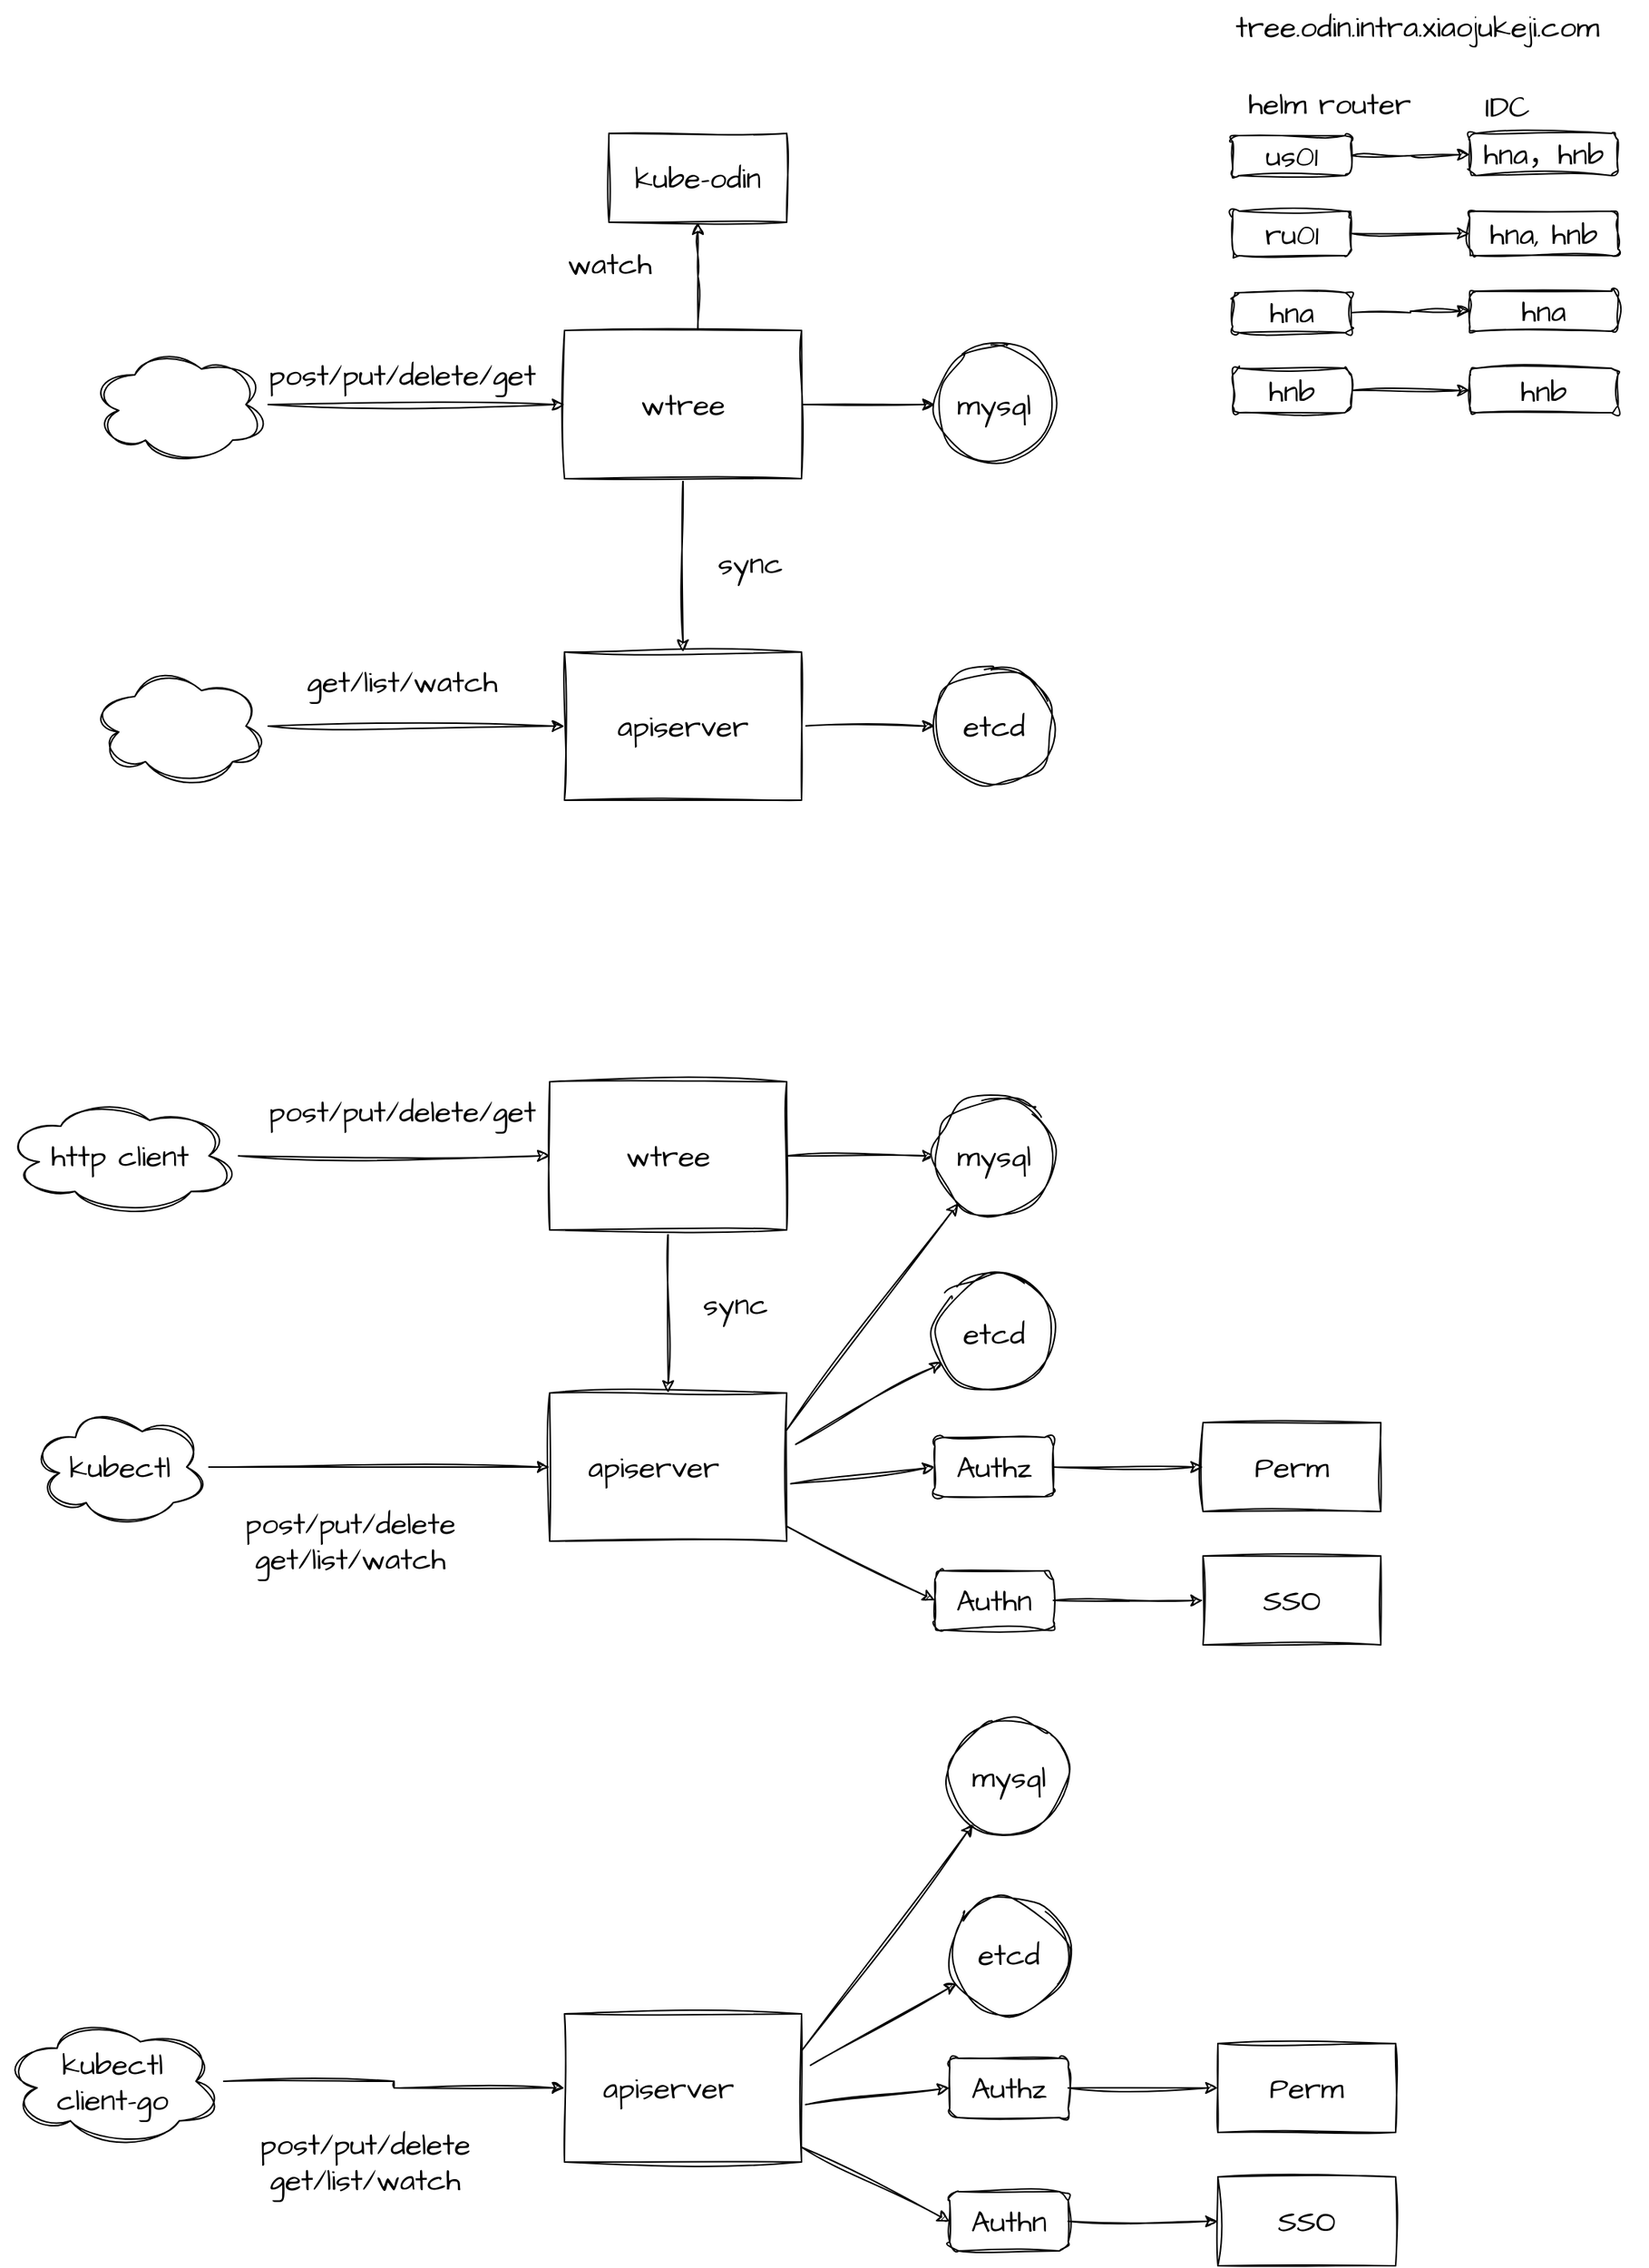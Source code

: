 <mxfile version="22.1.5" type="github" pages="5">
  <diagram name="helm" id="qljyFYpdPilDl0xy3mIZ">
    <mxGraphModel dx="1843" dy="1000" grid="1" gridSize="10" guides="1" tooltips="1" connect="1" arrows="1" fold="1" page="1" pageScale="1" pageWidth="827" pageHeight="1169" math="0" shadow="0">
      <root>
        <mxCell id="0" />
        <mxCell id="1" parent="0" />
        <UserObject label="tree.odin.intra.xiaojukeji.com" link="tree.odin.intra.xiaojukeji.com" id="P6nUmoXPAQL7M5y37jt2-21">
          <mxCell style="text;whiteSpace=wrap;html=1;fontSize=20;fontFamily=Architects Daughter;" parent="1" vertex="1">
            <mxGeometry x="961" y="20" width="280" height="50" as="geometry" />
          </mxCell>
        </UserObject>
        <mxCell id="P6nUmoXPAQL7M5y37jt2-26" style="edgeStyle=orthogonalEdgeStyle;rounded=0;sketch=1;hachureGap=4;jiggle=2;curveFitting=1;orthogonalLoop=1;jettySize=auto;html=1;fontFamily=Architects Daughter;fontSource=https%3A%2F%2Ffonts.googleapis.com%2Fcss%3Ffamily%3DArchitects%2BDaughter;fontSize=16;" parent="1" source="P6nUmoXPAQL7M5y37jt2-2" target="P6nUmoXPAQL7M5y37jt2-12" edge="1">
          <mxGeometry relative="1" as="geometry" />
        </mxCell>
        <mxCell id="P6nUmoXPAQL7M5y37jt2-2" value="ru01" style="rounded=1;whiteSpace=wrap;html=1;sketch=1;hachureGap=4;jiggle=2;curveFitting=1;fontFamily=Architects Daughter;fontSource=https%3A%2F%2Ffonts.googleapis.com%2Fcss%3Ffamily%3DArchitects%2BDaughter;fontSize=20;flipV=1;flipH=0;" parent="1" vertex="1">
          <mxGeometry x="961" y="162.5" width="80" height="30" as="geometry" />
        </mxCell>
        <mxCell id="P6nUmoXPAQL7M5y37jt2-25" style="edgeStyle=orthogonalEdgeStyle;rounded=0;sketch=1;hachureGap=4;jiggle=2;curveFitting=1;orthogonalLoop=1;jettySize=auto;html=1;entryX=0;entryY=0.5;entryDx=0;entryDy=0;fontFamily=Architects Daughter;fontSource=https%3A%2F%2Ffonts.googleapis.com%2Fcss%3Ffamily%3DArchitects%2BDaughter;fontSize=16;" parent="1" source="P6nUmoXPAQL7M5y37jt2-1" target="P6nUmoXPAQL7M5y37jt2-10" edge="1">
          <mxGeometry relative="1" as="geometry" />
        </mxCell>
        <mxCell id="P6nUmoXPAQL7M5y37jt2-1" value="us01" style="rounded=1;whiteSpace=wrap;html=1;sketch=1;hachureGap=4;jiggle=2;curveFitting=1;fontFamily=Architects Daughter;fontSource=https%3A%2F%2Ffonts.googleapis.com%2Fcss%3Ffamily%3DArchitects%2BDaughter;fontSize=20;flipV=1;flipH=0;" parent="1" vertex="1">
          <mxGeometry x="961" y="111.5" width="80" height="27" as="geometry" />
        </mxCell>
        <mxCell id="P6nUmoXPAQL7M5y37jt2-27" style="edgeStyle=orthogonalEdgeStyle;rounded=0;sketch=1;hachureGap=4;jiggle=2;curveFitting=1;orthogonalLoop=1;jettySize=auto;html=1;entryX=0;entryY=0.5;entryDx=0;entryDy=0;fontFamily=Architects Daughter;fontSource=https%3A%2F%2Ffonts.googleapis.com%2Fcss%3Ffamily%3DArchitects%2BDaughter;fontSize=16;" parent="1" source="P6nUmoXPAQL7M5y37jt2-3" target="P6nUmoXPAQL7M5y37jt2-13" edge="1">
          <mxGeometry relative="1" as="geometry" />
        </mxCell>
        <mxCell id="P6nUmoXPAQL7M5y37jt2-3" value="hna" style="rounded=1;whiteSpace=wrap;html=1;sketch=1;hachureGap=4;jiggle=2;curveFitting=1;fontFamily=Architects Daughter;fontSource=https%3A%2F%2Ffonts.googleapis.com%2Fcss%3Ffamily%3DArchitects%2BDaughter;fontSize=20;flipV=1;flipH=0;" parent="1" vertex="1">
          <mxGeometry x="961" y="217.5" width="80" height="27" as="geometry" />
        </mxCell>
        <mxCell id="P6nUmoXPAQL7M5y37jt2-28" style="edgeStyle=orthogonalEdgeStyle;rounded=0;sketch=1;hachureGap=4;jiggle=2;curveFitting=1;orthogonalLoop=1;jettySize=auto;html=1;entryX=0;entryY=0.5;entryDx=0;entryDy=0;fontFamily=Architects Daughter;fontSource=https%3A%2F%2Ffonts.googleapis.com%2Fcss%3Ffamily%3DArchitects%2BDaughter;fontSize=16;" parent="1" source="P6nUmoXPAQL7M5y37jt2-4" target="P6nUmoXPAQL7M5y37jt2-11" edge="1">
          <mxGeometry relative="1" as="geometry" />
        </mxCell>
        <mxCell id="P6nUmoXPAQL7M5y37jt2-4" value="hnb" style="rounded=1;whiteSpace=wrap;html=1;sketch=1;hachureGap=4;jiggle=2;curveFitting=1;fontFamily=Architects Daughter;fontSource=https%3A%2F%2Ffonts.googleapis.com%2Fcss%3Ffamily%3DArchitects%2BDaughter;fontSize=20;flipV=1;flipH=0;" parent="1" vertex="1">
          <mxGeometry x="961" y="268.5" width="80" height="30" as="geometry" />
        </mxCell>
        <mxCell id="P6nUmoXPAQL7M5y37jt2-10" value="hna，hnb" style="rounded=1;whiteSpace=wrap;html=1;sketch=1;hachureGap=4;jiggle=2;curveFitting=1;fontFamily=Architects Daughter;fontSource=https%3A%2F%2Ffonts.googleapis.com%2Fcss%3Ffamily%3DArchitects%2BDaughter;fontSize=20;" parent="1" vertex="1">
          <mxGeometry x="1121" y="110" width="100" height="28.5" as="geometry" />
        </mxCell>
        <mxCell id="P6nUmoXPAQL7M5y37jt2-12" value="hna, hnb" style="rounded=1;whiteSpace=wrap;html=1;sketch=1;hachureGap=4;jiggle=2;curveFitting=1;fontFamily=Architects Daughter;fontSource=https%3A%2F%2Ffonts.googleapis.com%2Fcss%3Ffamily%3DArchitects%2BDaughter;fontSize=20;" parent="1" vertex="1">
          <mxGeometry x="1121" y="162.5" width="100" height="30" as="geometry" />
        </mxCell>
        <mxCell id="P6nUmoXPAQL7M5y37jt2-13" value="hna" style="rounded=1;whiteSpace=wrap;html=1;sketch=1;hachureGap=4;jiggle=2;curveFitting=1;fontFamily=Architects Daughter;fontSource=https%3A%2F%2Ffonts.googleapis.com%2Fcss%3Ffamily%3DArchitects%2BDaughter;fontSize=20;" parent="1" vertex="1">
          <mxGeometry x="1121" y="216.5" width="100" height="27" as="geometry" />
        </mxCell>
        <mxCell id="P6nUmoXPAQL7M5y37jt2-11" value="hnb" style="rounded=1;whiteSpace=wrap;html=1;sketch=1;hachureGap=4;jiggle=2;curveFitting=1;fontFamily=Architects Daughter;fontSource=https%3A%2F%2Ffonts.googleapis.com%2Fcss%3Ffamily%3DArchitects%2BDaughter;fontSize=20;" parent="1" vertex="1">
          <mxGeometry x="1121" y="268.5" width="100" height="30" as="geometry" />
        </mxCell>
        <mxCell id="P6nUmoXPAQL7M5y37jt2-22" value="helm router" style="text;html=1;align=center;verticalAlign=middle;resizable=0;points=[];autosize=1;strokeColor=none;fillColor=none;fontSize=20;fontFamily=Architects Daughter;" parent="1" vertex="1">
          <mxGeometry x="961" y="70" width="130" height="40" as="geometry" />
        </mxCell>
        <mxCell id="P6nUmoXPAQL7M5y37jt2-23" value="IDC" style="text;html=1;align=center;verticalAlign=middle;resizable=0;points=[];autosize=1;strokeColor=none;fillColor=none;fontSize=20;fontFamily=Architects Daughter;" parent="1" vertex="1">
          <mxGeometry x="1121" y="71.5" width="50" height="40" as="geometry" />
        </mxCell>
        <mxCell id="GFBUtdNidqZKx8SICxak-32" style="edgeStyle=orthogonalEdgeStyle;shape=connector;rounded=0;sketch=1;jiggle=2;curveFitting=1;orthogonalLoop=1;jettySize=auto;html=1;exitX=0.563;exitY=0.03;exitDx=0;exitDy=0;entryX=0.5;entryY=1;entryDx=0;entryDy=0;labelBackgroundColor=default;strokeColor=default;fontFamily=Architects Daughter;fontSource=https%3A%2F%2Ffonts.googleapis.com%2Fcss%3Ffamily%3DArchitects%2BDaughter;fontSize=20;fontColor=default;endArrow=classic;exitPerimeter=0;" parent="1" source="GFBUtdNidqZKx8SICxak-2" target="GFBUtdNidqZKx8SICxak-31" edge="1">
          <mxGeometry relative="1" as="geometry" />
        </mxCell>
        <mxCell id="GFBUtdNidqZKx8SICxak-41" style="edgeStyle=orthogonalEdgeStyle;shape=connector;rounded=0;sketch=1;jiggle=2;curveFitting=1;orthogonalLoop=1;jettySize=auto;html=1;entryX=0;entryY=0.5;entryDx=0;entryDy=0;labelBackgroundColor=default;strokeColor=default;fontFamily=Architects Daughter;fontSource=https%3A%2F%2Ffonts.googleapis.com%2Fcss%3Ffamily%3DArchitects%2BDaughter;fontSize=20;fontColor=default;endArrow=classic;" parent="1" source="GFBUtdNidqZKx8SICxak-2" target="GFBUtdNidqZKx8SICxak-40" edge="1">
          <mxGeometry relative="1" as="geometry" />
        </mxCell>
        <mxCell id="GFBUtdNidqZKx8SICxak-42" style="edgeStyle=orthogonalEdgeStyle;shape=connector;rounded=0;sketch=1;jiggle=2;curveFitting=1;orthogonalLoop=1;jettySize=auto;html=1;entryX=0.5;entryY=0;entryDx=0;entryDy=0;labelBackgroundColor=default;strokeColor=default;fontFamily=Architects Daughter;fontSource=https%3A%2F%2Ffonts.googleapis.com%2Fcss%3Ffamily%3DArchitects%2BDaughter;fontSize=20;fontColor=default;endArrow=classic;" parent="1" source="GFBUtdNidqZKx8SICxak-2" target="GFBUtdNidqZKx8SICxak-3" edge="1">
          <mxGeometry relative="1" as="geometry" />
        </mxCell>
        <mxCell id="GFBUtdNidqZKx8SICxak-2" value="wtree" style="rounded=0;whiteSpace=wrap;html=1;sketch=1;hachureGap=4;jiggle=2;curveFitting=1;strokeColor=default;fontFamily=Architects Daughter;fontSource=https%3A%2F%2Ffonts.googleapis.com%2Fcss%3Ffamily%3DArchitects%2BDaughter;fontSize=20;fontColor=default;fillColor=default;" parent="1" vertex="1">
          <mxGeometry x="510" y="243" width="160" height="100" as="geometry" />
        </mxCell>
        <mxCell id="GFBUtdNidqZKx8SICxak-39" style="edgeStyle=orthogonalEdgeStyle;shape=connector;rounded=0;sketch=1;jiggle=2;curveFitting=1;orthogonalLoop=1;jettySize=auto;html=1;entryX=0;entryY=0.5;entryDx=0;entryDy=0;labelBackgroundColor=default;strokeColor=default;fontFamily=Architects Daughter;fontSource=https%3A%2F%2Ffonts.googleapis.com%2Fcss%3Ffamily%3DArchitects%2BDaughter;fontSize=20;fontColor=default;endArrow=classic;" parent="1" source="GFBUtdNidqZKx8SICxak-3" target="GFBUtdNidqZKx8SICxak-38" edge="1">
          <mxGeometry relative="1" as="geometry" />
        </mxCell>
        <mxCell id="GFBUtdNidqZKx8SICxak-3" value="apiserver" style="rounded=0;whiteSpace=wrap;html=1;sketch=1;hachureGap=4;jiggle=2;curveFitting=1;strokeColor=default;fontFamily=Architects Daughter;fontSource=https%3A%2F%2Ffonts.googleapis.com%2Fcss%3Ffamily%3DArchitects%2BDaughter;fontSize=20;fontColor=default;fillColor=default;" parent="1" vertex="1">
          <mxGeometry x="510" y="460" width="160" height="100" as="geometry" />
        </mxCell>
        <mxCell id="GFBUtdNidqZKx8SICxak-36" style="edgeStyle=orthogonalEdgeStyle;shape=connector;rounded=0;sketch=1;jiggle=2;curveFitting=1;orthogonalLoop=1;jettySize=auto;html=1;entryX=0;entryY=0.5;entryDx=0;entryDy=0;labelBackgroundColor=default;strokeColor=default;fontFamily=Architects Daughter;fontSource=https%3A%2F%2Ffonts.googleapis.com%2Fcss%3Ffamily%3DArchitects%2BDaughter;fontSize=20;fontColor=default;endArrow=classic;" parent="1" source="GFBUtdNidqZKx8SICxak-4" target="GFBUtdNidqZKx8SICxak-2" edge="1">
          <mxGeometry relative="1" as="geometry" />
        </mxCell>
        <mxCell id="GFBUtdNidqZKx8SICxak-4" value="" style="ellipse;shape=cloud;whiteSpace=wrap;html=1;rounded=1;sketch=1;hachureGap=4;jiggle=2;curveFitting=1;strokeColor=default;fontFamily=Architects Daughter;fontSource=https%3A%2F%2Ffonts.googleapis.com%2Fcss%3Ffamily%3DArchitects%2BDaughter;fontSize=20;fontColor=default;fillColor=default;" parent="1" vertex="1">
          <mxGeometry x="190" y="253" width="120" height="80" as="geometry" />
        </mxCell>
        <mxCell id="GFBUtdNidqZKx8SICxak-8" value="post/put/delete/get" style="text;html=1;align=center;verticalAlign=middle;resizable=0;points=[];autosize=1;strokeColor=none;fillColor=none;fontSize=20;fontFamily=Architects Daughter;fontColor=default;" parent="1" vertex="1">
          <mxGeometry x="300" y="253" width="200" height="40" as="geometry" />
        </mxCell>
        <mxCell id="GFBUtdNidqZKx8SICxak-37" style="edgeStyle=orthogonalEdgeStyle;shape=connector;rounded=0;sketch=1;jiggle=2;curveFitting=1;orthogonalLoop=1;jettySize=auto;html=1;entryX=0;entryY=0.5;entryDx=0;entryDy=0;labelBackgroundColor=default;strokeColor=default;fontFamily=Architects Daughter;fontSource=https%3A%2F%2Ffonts.googleapis.com%2Fcss%3Ffamily%3DArchitects%2BDaughter;fontSize=20;fontColor=default;endArrow=classic;" parent="1" source="GFBUtdNidqZKx8SICxak-9" target="GFBUtdNidqZKx8SICxak-3" edge="1">
          <mxGeometry relative="1" as="geometry" />
        </mxCell>
        <mxCell id="GFBUtdNidqZKx8SICxak-9" value="" style="ellipse;shape=cloud;whiteSpace=wrap;html=1;rounded=1;sketch=1;hachureGap=4;jiggle=2;curveFitting=1;strokeColor=default;fontFamily=Architects Daughter;fontSource=https%3A%2F%2Ffonts.googleapis.com%2Fcss%3Ffamily%3DArchitects%2BDaughter;fontSize=20;fontColor=default;fillColor=default;" parent="1" vertex="1">
          <mxGeometry x="190" y="470" width="120" height="80" as="geometry" />
        </mxCell>
        <mxCell id="GFBUtdNidqZKx8SICxak-11" value="get/list/watch" style="text;html=1;align=center;verticalAlign=middle;resizable=0;points=[];autosize=1;strokeColor=none;fillColor=none;fontSize=20;fontFamily=Architects Daughter;fontColor=default;" parent="1" vertex="1">
          <mxGeometry x="325" y="460" width="150" height="40" as="geometry" />
        </mxCell>
        <mxCell id="GFBUtdNidqZKx8SICxak-44" style="edgeStyle=orthogonalEdgeStyle;shape=connector;rounded=0;sketch=1;jiggle=2;curveFitting=1;orthogonalLoop=1;jettySize=auto;html=1;entryX=0.5;entryY=0;entryDx=0;entryDy=0;labelBackgroundColor=default;strokeColor=default;fontFamily=Architects Daughter;fontSource=https%3A%2F%2Ffonts.googleapis.com%2Fcss%3Ffamily%3DArchitects%2BDaughter;fontSize=20;fontColor=default;endArrow=classic;" parent="1" source="GFBUtdNidqZKx8SICxak-14" target="GFBUtdNidqZKx8SICxak-15" edge="1">
          <mxGeometry relative="1" as="geometry" />
        </mxCell>
        <mxCell id="GFBUtdNidqZKx8SICxak-65" style="edgeStyle=orthogonalEdgeStyle;shape=connector;rounded=0;sketch=1;jiggle=2;curveFitting=1;orthogonalLoop=1;jettySize=auto;html=1;labelBackgroundColor=default;strokeColor=default;fontFamily=Architects Daughter;fontSource=https%3A%2F%2Ffonts.googleapis.com%2Fcss%3Ffamily%3DArchitects%2BDaughter;fontSize=20;fontColor=default;endArrow=classic;entryX=0;entryY=0.5;entryDx=0;entryDy=0;" parent="1" source="GFBUtdNidqZKx8SICxak-14" target="GFBUtdNidqZKx8SICxak-48" edge="1">
          <mxGeometry relative="1" as="geometry">
            <mxPoint x="750" y="800" as="targetPoint" />
          </mxGeometry>
        </mxCell>
        <mxCell id="GFBUtdNidqZKx8SICxak-14" value="wtree" style="rounded=0;whiteSpace=wrap;html=1;sketch=1;hachureGap=4;jiggle=2;curveFitting=1;strokeColor=default;fontFamily=Architects Daughter;fontSource=https%3A%2F%2Ffonts.googleapis.com%2Fcss%3Ffamily%3DArchitects%2BDaughter;fontSize=20;fontColor=default;fillColor=default;" parent="1" vertex="1">
          <mxGeometry x="500" y="750" width="160" height="100" as="geometry" />
        </mxCell>
        <mxCell id="GFBUtdNidqZKx8SICxak-61" style="shape=connector;rounded=0;sketch=1;jiggle=2;curveFitting=1;orthogonalLoop=1;jettySize=auto;html=1;labelBackgroundColor=default;strokeColor=default;fontFamily=Architects Daughter;fontSource=https%3A%2F%2Ffonts.googleapis.com%2Fcss%3Ffamily%3DArchitects%2BDaughter;fontSize=20;fontColor=default;endArrow=classic;exitX=1;exitY=0.25;exitDx=0;exitDy=0;" parent="1" source="GFBUtdNidqZKx8SICxak-15" target="GFBUtdNidqZKx8SICxak-48" edge="1">
          <mxGeometry relative="1" as="geometry" />
        </mxCell>
        <mxCell id="GFBUtdNidqZKx8SICxak-62" style="shape=connector;rounded=0;sketch=1;jiggle=2;curveFitting=1;orthogonalLoop=1;jettySize=auto;html=1;labelBackgroundColor=default;strokeColor=default;fontFamily=Architects Daughter;fontSource=https%3A%2F%2Ffonts.googleapis.com%2Fcss%3Ffamily%3DArchitects%2BDaughter;fontSize=20;fontColor=default;endArrow=classic;exitX=1.038;exitY=0.347;exitDx=0;exitDy=0;exitPerimeter=0;" parent="1" source="GFBUtdNidqZKx8SICxak-15" target="GFBUtdNidqZKx8SICxak-49" edge="1">
          <mxGeometry relative="1" as="geometry" />
        </mxCell>
        <mxCell id="GFBUtdNidqZKx8SICxak-63" style="shape=connector;rounded=0;sketch=1;jiggle=2;curveFitting=1;orthogonalLoop=1;jettySize=auto;html=1;entryX=0;entryY=0.5;entryDx=0;entryDy=0;labelBackgroundColor=default;strokeColor=default;fontFamily=Architects Daughter;fontSource=https%3A%2F%2Ffonts.googleapis.com%2Fcss%3Ffamily%3DArchitects%2BDaughter;fontSize=20;fontColor=default;endArrow=classic;exitX=1.017;exitY=0.613;exitDx=0;exitDy=0;exitPerimeter=0;" parent="1" source="GFBUtdNidqZKx8SICxak-15" target="GFBUtdNidqZKx8SICxak-26" edge="1">
          <mxGeometry relative="1" as="geometry" />
        </mxCell>
        <mxCell id="GFBUtdNidqZKx8SICxak-64" style="shape=connector;rounded=0;sketch=1;jiggle=2;curveFitting=1;orthogonalLoop=1;jettySize=auto;html=1;entryX=0;entryY=0.5;entryDx=0;entryDy=0;labelBackgroundColor=default;strokeColor=default;fontFamily=Architects Daughter;fontSource=https%3A%2F%2Ffonts.googleapis.com%2Fcss%3Ffamily%3DArchitects%2BDaughter;fontSize=20;fontColor=default;endArrow=classic;" parent="1" source="GFBUtdNidqZKx8SICxak-15" target="GFBUtdNidqZKx8SICxak-25" edge="1">
          <mxGeometry relative="1" as="geometry" />
        </mxCell>
        <mxCell id="GFBUtdNidqZKx8SICxak-15" value="&amp;nbsp; &amp;nbsp;apiserver" style="rounded=0;whiteSpace=wrap;html=1;sketch=1;hachureGap=4;jiggle=2;curveFitting=1;strokeColor=default;fontFamily=Architects Daughter;fontSource=https%3A%2F%2Ffonts.googleapis.com%2Fcss%3Ffamily%3DArchitects%2BDaughter;fontSize=20;fontColor=default;fillColor=default;align=left;" parent="1" vertex="1">
          <mxGeometry x="500" y="960" width="160" height="100" as="geometry" />
        </mxCell>
        <mxCell id="GFBUtdNidqZKx8SICxak-46" style="edgeStyle=orthogonalEdgeStyle;shape=connector;rounded=0;sketch=1;jiggle=2;curveFitting=1;orthogonalLoop=1;jettySize=auto;html=1;entryX=0;entryY=0.5;entryDx=0;entryDy=0;labelBackgroundColor=default;strokeColor=default;fontFamily=Architects Daughter;fontSource=https%3A%2F%2Ffonts.googleapis.com%2Fcss%3Ffamily%3DArchitects%2BDaughter;fontSize=20;fontColor=default;endArrow=classic;" parent="1" source="GFBUtdNidqZKx8SICxak-17" target="GFBUtdNidqZKx8SICxak-14" edge="1">
          <mxGeometry relative="1" as="geometry" />
        </mxCell>
        <mxCell id="GFBUtdNidqZKx8SICxak-17" value="http client" style="ellipse;shape=cloud;whiteSpace=wrap;html=1;rounded=1;sketch=1;hachureGap=4;jiggle=2;curveFitting=1;strokeColor=default;fontFamily=Architects Daughter;fontSource=https%3A%2F%2Ffonts.googleapis.com%2Fcss%3Ffamily%3DArchitects%2BDaughter;fontSize=20;fontColor=default;fillColor=default;" parent="1" vertex="1">
          <mxGeometry x="130" y="760" width="160" height="80" as="geometry" />
        </mxCell>
        <mxCell id="GFBUtdNidqZKx8SICxak-18" value="post/put/delete/get" style="text;html=1;align=center;verticalAlign=middle;resizable=0;points=[];autosize=1;strokeColor=none;fillColor=none;fontSize=20;fontFamily=Architects Daughter;fontColor=default;" parent="1" vertex="1">
          <mxGeometry x="300" y="750" width="200" height="40" as="geometry" />
        </mxCell>
        <mxCell id="GFBUtdNidqZKx8SICxak-47" style="edgeStyle=orthogonalEdgeStyle;shape=connector;rounded=0;sketch=1;jiggle=2;curveFitting=1;orthogonalLoop=1;jettySize=auto;html=1;entryX=0;entryY=0.5;entryDx=0;entryDy=0;labelBackgroundColor=default;strokeColor=default;fontFamily=Architects Daughter;fontSource=https%3A%2F%2Ffonts.googleapis.com%2Fcss%3Ffamily%3DArchitects%2BDaughter;fontSize=20;fontColor=default;endArrow=classic;" parent="1" source="GFBUtdNidqZKx8SICxak-20" target="GFBUtdNidqZKx8SICxak-15" edge="1">
          <mxGeometry relative="1" as="geometry" />
        </mxCell>
        <mxCell id="GFBUtdNidqZKx8SICxak-20" value="kubectl" style="ellipse;shape=cloud;whiteSpace=wrap;html=1;rounded=1;sketch=1;hachureGap=4;jiggle=2;curveFitting=1;strokeColor=default;fontFamily=Architects Daughter;fontSource=https%3A%2F%2Ffonts.googleapis.com%2Fcss%3Ffamily%3DArchitects%2BDaughter;fontSize=20;fontColor=default;fillColor=default;" parent="1" vertex="1">
          <mxGeometry x="150" y="970" width="120" height="80" as="geometry" />
        </mxCell>
        <mxCell id="GFBUtdNidqZKx8SICxak-21" value="post/put/delete&lt;br&gt;get/list/watch" style="text;html=1;align=center;verticalAlign=middle;resizable=0;points=[];autosize=1;strokeColor=none;fillColor=none;fontSize=20;fontFamily=Architects Daughter;fontColor=default;" parent="1" vertex="1">
          <mxGeometry x="280" y="1030" width="170" height="60" as="geometry" />
        </mxCell>
        <mxCell id="GFBUtdNidqZKx8SICxak-23" value="SSO" style="rounded=0;whiteSpace=wrap;html=1;sketch=1;hachureGap=4;jiggle=2;curveFitting=1;strokeColor=default;fontFamily=Architects Daughter;fontSource=https%3A%2F%2Ffonts.googleapis.com%2Fcss%3Ffamily%3DArchitects%2BDaughter;fontSize=20;fontColor=default;fillColor=default;" parent="1" vertex="1">
          <mxGeometry x="941" y="1070" width="120" height="60" as="geometry" />
        </mxCell>
        <mxCell id="GFBUtdNidqZKx8SICxak-24" value="Perm" style="rounded=0;whiteSpace=wrap;html=1;sketch=1;hachureGap=4;jiggle=2;curveFitting=1;strokeColor=default;fontFamily=Architects Daughter;fontSource=https%3A%2F%2Ffonts.googleapis.com%2Fcss%3Ffamily%3DArchitects%2BDaughter;fontSize=20;fontColor=default;fillColor=default;" parent="1" vertex="1">
          <mxGeometry x="941" y="980" width="120" height="60" as="geometry" />
        </mxCell>
        <mxCell id="GFBUtdNidqZKx8SICxak-35" style="edgeStyle=orthogonalEdgeStyle;shape=connector;rounded=0;sketch=1;jiggle=2;curveFitting=1;orthogonalLoop=1;jettySize=auto;html=1;entryX=0;entryY=0.5;entryDx=0;entryDy=0;labelBackgroundColor=default;strokeColor=default;fontFamily=Architects Daughter;fontSource=https%3A%2F%2Ffonts.googleapis.com%2Fcss%3Ffamily%3DArchitects%2BDaughter;fontSize=20;fontColor=default;endArrow=classic;" parent="1" source="GFBUtdNidqZKx8SICxak-25" target="GFBUtdNidqZKx8SICxak-23" edge="1">
          <mxGeometry relative="1" as="geometry" />
        </mxCell>
        <mxCell id="GFBUtdNidqZKx8SICxak-25" value="Authn" style="rounded=1;whiteSpace=wrap;html=1;sketch=1;hachureGap=4;jiggle=2;curveFitting=1;strokeColor=default;fontFamily=Architects Daughter;fontSource=https%3A%2F%2Ffonts.googleapis.com%2Fcss%3Ffamily%3DArchitects%2BDaughter;fontSize=20;fontColor=default;fillColor=default;" parent="1" vertex="1">
          <mxGeometry x="760" y="1080" width="80" height="40" as="geometry" />
        </mxCell>
        <mxCell id="GFBUtdNidqZKx8SICxak-34" style="edgeStyle=orthogonalEdgeStyle;shape=connector;rounded=0;sketch=1;jiggle=2;curveFitting=1;orthogonalLoop=1;jettySize=auto;html=1;entryX=0;entryY=0.5;entryDx=0;entryDy=0;labelBackgroundColor=default;strokeColor=default;fontFamily=Architects Daughter;fontSource=https%3A%2F%2Ffonts.googleapis.com%2Fcss%3Ffamily%3DArchitects%2BDaughter;fontSize=20;fontColor=default;endArrow=classic;" parent="1" source="GFBUtdNidqZKx8SICxak-26" target="GFBUtdNidqZKx8SICxak-24" edge="1">
          <mxGeometry relative="1" as="geometry" />
        </mxCell>
        <mxCell id="GFBUtdNidqZKx8SICxak-26" value="Authz" style="rounded=1;whiteSpace=wrap;html=1;sketch=1;hachureGap=4;jiggle=2;curveFitting=1;strokeColor=default;fontFamily=Architects Daughter;fontSource=https%3A%2F%2Ffonts.googleapis.com%2Fcss%3Ffamily%3DArchitects%2BDaughter;fontSize=20;fontColor=default;fillColor=default;" parent="1" vertex="1">
          <mxGeometry x="760" y="990" width="80" height="40" as="geometry" />
        </mxCell>
        <mxCell id="GFBUtdNidqZKx8SICxak-31" value="kube-odin" style="rounded=0;whiteSpace=wrap;html=1;sketch=1;hachureGap=4;jiggle=2;curveFitting=1;strokeColor=default;fontFamily=Architects Daughter;fontSource=https%3A%2F%2Ffonts.googleapis.com%2Fcss%3Ffamily%3DArchitects%2BDaughter;fontSize=20;fontColor=default;fillColor=default;" parent="1" vertex="1">
          <mxGeometry x="540" y="110" width="120" height="60" as="geometry" />
        </mxCell>
        <mxCell id="GFBUtdNidqZKx8SICxak-33" value="watch" style="text;html=1;align=center;verticalAlign=middle;resizable=0;points=[];autosize=1;strokeColor=none;fillColor=none;fontSize=20;fontFamily=Architects Daughter;fontColor=default;" parent="1" vertex="1">
          <mxGeometry x="500" y="177.5" width="80" height="40" as="geometry" />
        </mxCell>
        <mxCell id="GFBUtdNidqZKx8SICxak-38" value="etcd" style="ellipse;whiteSpace=wrap;html=1;aspect=fixed;rounded=1;sketch=1;hachureGap=4;jiggle=2;curveFitting=1;strokeColor=default;fontFamily=Architects Daughter;fontSource=https%3A%2F%2Ffonts.googleapis.com%2Fcss%3Ffamily%3DArchitects%2BDaughter;fontSize=20;fontColor=default;fillColor=default;" parent="1" vertex="1">
          <mxGeometry x="760" y="470" width="80" height="80" as="geometry" />
        </mxCell>
        <mxCell id="GFBUtdNidqZKx8SICxak-40" value="mysql" style="ellipse;whiteSpace=wrap;html=1;aspect=fixed;rounded=1;sketch=1;hachureGap=4;jiggle=2;curveFitting=1;strokeColor=default;fontFamily=Architects Daughter;fontSource=https%3A%2F%2Ffonts.googleapis.com%2Fcss%3Ffamily%3DArchitects%2BDaughter;fontSize=20;fontColor=default;fillColor=default;" parent="1" vertex="1">
          <mxGeometry x="760" y="253" width="80" height="80" as="geometry" />
        </mxCell>
        <mxCell id="GFBUtdNidqZKx8SICxak-43" value="sync" style="text;html=1;align=center;verticalAlign=middle;resizable=0;points=[];autosize=1;strokeColor=none;fillColor=none;fontSize=20;fontFamily=Architects Daughter;fontColor=default;" parent="1" vertex="1">
          <mxGeometry x="600" y="380" width="70" height="40" as="geometry" />
        </mxCell>
        <mxCell id="GFBUtdNidqZKx8SICxak-45" value="sync" style="text;html=1;align=center;verticalAlign=middle;resizable=0;points=[];autosize=1;strokeColor=none;fillColor=none;fontSize=20;fontFamily=Architects Daughter;fontColor=default;" parent="1" vertex="1">
          <mxGeometry x="590" y="880" width="70" height="40" as="geometry" />
        </mxCell>
        <mxCell id="GFBUtdNidqZKx8SICxak-48" value="mysql" style="ellipse;whiteSpace=wrap;html=1;aspect=fixed;rounded=1;sketch=1;hachureGap=4;jiggle=2;curveFitting=1;strokeColor=default;fontFamily=Architects Daughter;fontSource=https%3A%2F%2Ffonts.googleapis.com%2Fcss%3Ffamily%3DArchitects%2BDaughter;fontSize=20;fontColor=default;fillColor=default;" parent="1" vertex="1">
          <mxGeometry x="760" y="760" width="80" height="80" as="geometry" />
        </mxCell>
        <mxCell id="GFBUtdNidqZKx8SICxak-49" value="etcd" style="ellipse;whiteSpace=wrap;html=1;aspect=fixed;rounded=1;sketch=1;hachureGap=4;jiggle=2;curveFitting=1;strokeColor=default;fontFamily=Architects Daughter;fontSource=https%3A%2F%2Ffonts.googleapis.com%2Fcss%3Ffamily%3DArchitects%2BDaughter;fontSize=20;fontColor=default;fillColor=default;" parent="1" vertex="1">
          <mxGeometry x="760" y="880" width="80" height="80" as="geometry" />
        </mxCell>
        <mxCell id="GFBUtdNidqZKx8SICxak-53" style="edgeStyle=orthogonalEdgeStyle;shape=connector;rounded=0;sketch=1;jiggle=2;curveFitting=1;orthogonalLoop=1;jettySize=auto;html=1;exitX=0.5;exitY=1;exitDx=0;exitDy=0;labelBackgroundColor=default;strokeColor=default;fontFamily=Architects Daughter;fontSource=https%3A%2F%2Ffonts.googleapis.com%2Fcss%3Ffamily%3DArchitects%2BDaughter;fontSize=20;fontColor=default;endArrow=classic;" parent="1" source="GFBUtdNidqZKx8SICxak-25" target="GFBUtdNidqZKx8SICxak-25" edge="1">
          <mxGeometry relative="1" as="geometry" />
        </mxCell>
        <mxCell id="-Ty93zaIFf3wgTHNnVyD-5" style="shape=connector;rounded=0;sketch=1;jiggle=2;curveFitting=1;orthogonalLoop=1;jettySize=auto;html=1;labelBackgroundColor=default;strokeColor=default;fontFamily=Architects Daughter;fontSource=https%3A%2F%2Ffonts.googleapis.com%2Fcss%3Ffamily%3DArchitects%2BDaughter;fontSize=20;fontColor=default;endArrow=classic;exitX=1;exitY=0.25;exitDx=0;exitDy=0;" parent="1" source="-Ty93zaIFf3wgTHNnVyD-9" target="-Ty93zaIFf3wgTHNnVyD-23" edge="1">
          <mxGeometry relative="1" as="geometry" />
        </mxCell>
        <mxCell id="-Ty93zaIFf3wgTHNnVyD-6" style="shape=connector;rounded=0;sketch=1;jiggle=2;curveFitting=1;orthogonalLoop=1;jettySize=auto;html=1;labelBackgroundColor=default;strokeColor=default;fontFamily=Architects Daughter;fontSource=https%3A%2F%2Ffonts.googleapis.com%2Fcss%3Ffamily%3DArchitects%2BDaughter;fontSize=20;fontColor=default;endArrow=classic;exitX=1.038;exitY=0.347;exitDx=0;exitDy=0;exitPerimeter=0;" parent="1" source="-Ty93zaIFf3wgTHNnVyD-9" target="-Ty93zaIFf3wgTHNnVyD-24" edge="1">
          <mxGeometry relative="1" as="geometry" />
        </mxCell>
        <mxCell id="-Ty93zaIFf3wgTHNnVyD-7" style="shape=connector;rounded=0;sketch=1;jiggle=2;curveFitting=1;orthogonalLoop=1;jettySize=auto;html=1;entryX=0;entryY=0.5;entryDx=0;entryDy=0;labelBackgroundColor=default;strokeColor=default;fontFamily=Architects Daughter;fontSource=https%3A%2F%2Ffonts.googleapis.com%2Fcss%3Ffamily%3DArchitects%2BDaughter;fontSize=20;fontColor=default;endArrow=classic;exitX=1.017;exitY=0.613;exitDx=0;exitDy=0;exitPerimeter=0;" parent="1" source="-Ty93zaIFf3wgTHNnVyD-9" target="-Ty93zaIFf3wgTHNnVyD-21" edge="1">
          <mxGeometry relative="1" as="geometry" />
        </mxCell>
        <mxCell id="-Ty93zaIFf3wgTHNnVyD-8" style="shape=connector;rounded=0;sketch=1;jiggle=2;curveFitting=1;orthogonalLoop=1;jettySize=auto;html=1;entryX=0;entryY=0.5;entryDx=0;entryDy=0;labelBackgroundColor=default;strokeColor=default;fontFamily=Architects Daughter;fontSource=https%3A%2F%2Ffonts.googleapis.com%2Fcss%3Ffamily%3DArchitects%2BDaughter;fontSize=20;fontColor=default;endArrow=classic;" parent="1" source="-Ty93zaIFf3wgTHNnVyD-9" target="-Ty93zaIFf3wgTHNnVyD-19" edge="1">
          <mxGeometry relative="1" as="geometry" />
        </mxCell>
        <mxCell id="-Ty93zaIFf3wgTHNnVyD-9" value="&amp;nbsp; &amp;nbsp;apiserver" style="rounded=0;whiteSpace=wrap;html=1;sketch=1;hachureGap=4;jiggle=2;curveFitting=1;strokeColor=default;fontFamily=Architects Daughter;fontSource=https%3A%2F%2Ffonts.googleapis.com%2Fcss%3Ffamily%3DArchitects%2BDaughter;fontSize=20;fontColor=default;fillColor=default;align=left;" parent="1" vertex="1">
          <mxGeometry x="510" y="1379" width="160" height="100" as="geometry" />
        </mxCell>
        <mxCell id="-Ty93zaIFf3wgTHNnVyD-13" style="edgeStyle=orthogonalEdgeStyle;shape=connector;rounded=0;sketch=1;jiggle=2;curveFitting=1;orthogonalLoop=1;jettySize=auto;html=1;entryX=0;entryY=0.5;entryDx=0;entryDy=0;labelBackgroundColor=default;strokeColor=default;fontFamily=Architects Daughter;fontSource=https%3A%2F%2Ffonts.googleapis.com%2Fcss%3Ffamily%3DArchitects%2BDaughter;fontSize=20;fontColor=default;endArrow=classic;" parent="1" source="-Ty93zaIFf3wgTHNnVyD-14" target="-Ty93zaIFf3wgTHNnVyD-9" edge="1">
          <mxGeometry relative="1" as="geometry" />
        </mxCell>
        <mxCell id="-Ty93zaIFf3wgTHNnVyD-14" value="kubectl&lt;br&gt;client-go" style="ellipse;shape=cloud;whiteSpace=wrap;html=1;rounded=1;sketch=1;hachureGap=4;jiggle=2;curveFitting=1;strokeColor=default;fontFamily=Architects Daughter;fontSource=https%3A%2F%2Ffonts.googleapis.com%2Fcss%3Ffamily%3DArchitects%2BDaughter;fontSize=20;fontColor=default;fillColor=default;" parent="1" vertex="1">
          <mxGeometry x="130" y="1380" width="150" height="89" as="geometry" />
        </mxCell>
        <mxCell id="-Ty93zaIFf3wgTHNnVyD-15" value="post/put/delete&lt;br&gt;get/list/watch" style="text;html=1;align=center;verticalAlign=middle;resizable=0;points=[];autosize=1;strokeColor=none;fillColor=none;fontSize=20;fontFamily=Architects Daughter;fontColor=default;" parent="1" vertex="1">
          <mxGeometry x="290" y="1449" width="170" height="60" as="geometry" />
        </mxCell>
        <mxCell id="-Ty93zaIFf3wgTHNnVyD-16" value="SSO" style="rounded=0;whiteSpace=wrap;html=1;sketch=1;hachureGap=4;jiggle=2;curveFitting=1;strokeColor=default;fontFamily=Architects Daughter;fontSource=https%3A%2F%2Ffonts.googleapis.com%2Fcss%3Ffamily%3DArchitects%2BDaughter;fontSize=20;fontColor=default;fillColor=default;" parent="1" vertex="1">
          <mxGeometry x="951" y="1489" width="120" height="60" as="geometry" />
        </mxCell>
        <mxCell id="-Ty93zaIFf3wgTHNnVyD-17" value="Perm" style="rounded=0;whiteSpace=wrap;html=1;sketch=1;hachureGap=4;jiggle=2;curveFitting=1;strokeColor=default;fontFamily=Architects Daughter;fontSource=https%3A%2F%2Ffonts.googleapis.com%2Fcss%3Ffamily%3DArchitects%2BDaughter;fontSize=20;fontColor=default;fillColor=default;" parent="1" vertex="1">
          <mxGeometry x="951" y="1399" width="120" height="60" as="geometry" />
        </mxCell>
        <mxCell id="-Ty93zaIFf3wgTHNnVyD-18" style="edgeStyle=orthogonalEdgeStyle;shape=connector;rounded=0;sketch=1;jiggle=2;curveFitting=1;orthogonalLoop=1;jettySize=auto;html=1;entryX=0;entryY=0.5;entryDx=0;entryDy=0;labelBackgroundColor=default;strokeColor=default;fontFamily=Architects Daughter;fontSource=https%3A%2F%2Ffonts.googleapis.com%2Fcss%3Ffamily%3DArchitects%2BDaughter;fontSize=20;fontColor=default;endArrow=classic;" parent="1" source="-Ty93zaIFf3wgTHNnVyD-19" target="-Ty93zaIFf3wgTHNnVyD-16" edge="1">
          <mxGeometry relative="1" as="geometry" />
        </mxCell>
        <mxCell id="-Ty93zaIFf3wgTHNnVyD-19" value="Authn" style="rounded=1;whiteSpace=wrap;html=1;sketch=1;hachureGap=4;jiggle=2;curveFitting=1;strokeColor=default;fontFamily=Architects Daughter;fontSource=https%3A%2F%2Ffonts.googleapis.com%2Fcss%3Ffamily%3DArchitects%2BDaughter;fontSize=20;fontColor=default;fillColor=default;" parent="1" vertex="1">
          <mxGeometry x="770" y="1499" width="80" height="40" as="geometry" />
        </mxCell>
        <mxCell id="-Ty93zaIFf3wgTHNnVyD-20" style="edgeStyle=orthogonalEdgeStyle;shape=connector;rounded=0;sketch=1;jiggle=2;curveFitting=1;orthogonalLoop=1;jettySize=auto;html=1;entryX=0;entryY=0.5;entryDx=0;entryDy=0;labelBackgroundColor=default;strokeColor=default;fontFamily=Architects Daughter;fontSource=https%3A%2F%2Ffonts.googleapis.com%2Fcss%3Ffamily%3DArchitects%2BDaughter;fontSize=20;fontColor=default;endArrow=classic;" parent="1" source="-Ty93zaIFf3wgTHNnVyD-21" target="-Ty93zaIFf3wgTHNnVyD-17" edge="1">
          <mxGeometry relative="1" as="geometry" />
        </mxCell>
        <mxCell id="-Ty93zaIFf3wgTHNnVyD-21" value="Authz" style="rounded=1;whiteSpace=wrap;html=1;sketch=1;hachureGap=4;jiggle=2;curveFitting=1;strokeColor=default;fontFamily=Architects Daughter;fontSource=https%3A%2F%2Ffonts.googleapis.com%2Fcss%3Ffamily%3DArchitects%2BDaughter;fontSize=20;fontColor=default;fillColor=default;" parent="1" vertex="1">
          <mxGeometry x="770" y="1409" width="80" height="40" as="geometry" />
        </mxCell>
        <mxCell id="-Ty93zaIFf3wgTHNnVyD-23" value="mysql" style="ellipse;whiteSpace=wrap;html=1;aspect=fixed;rounded=1;sketch=1;hachureGap=4;jiggle=2;curveFitting=1;strokeColor=default;fontFamily=Architects Daughter;fontSource=https%3A%2F%2Ffonts.googleapis.com%2Fcss%3Ffamily%3DArchitects%2BDaughter;fontSize=20;fontColor=default;fillColor=default;" parent="1" vertex="1">
          <mxGeometry x="770" y="1179" width="80" height="80" as="geometry" />
        </mxCell>
        <mxCell id="-Ty93zaIFf3wgTHNnVyD-24" value="etcd" style="ellipse;whiteSpace=wrap;html=1;aspect=fixed;rounded=1;sketch=1;hachureGap=4;jiggle=2;curveFitting=1;strokeColor=default;fontFamily=Architects Daughter;fontSource=https%3A%2F%2Ffonts.googleapis.com%2Fcss%3Ffamily%3DArchitects%2BDaughter;fontSize=20;fontColor=default;fillColor=default;" parent="1" vertex="1">
          <mxGeometry x="770" y="1299" width="80" height="80" as="geometry" />
        </mxCell>
        <mxCell id="-Ty93zaIFf3wgTHNnVyD-25" style="edgeStyle=orthogonalEdgeStyle;shape=connector;rounded=0;sketch=1;jiggle=2;curveFitting=1;orthogonalLoop=1;jettySize=auto;html=1;exitX=0.5;exitY=1;exitDx=0;exitDy=0;labelBackgroundColor=default;strokeColor=default;fontFamily=Architects Daughter;fontSource=https%3A%2F%2Ffonts.googleapis.com%2Fcss%3Ffamily%3DArchitects%2BDaughter;fontSize=20;fontColor=default;endArrow=classic;" parent="1" source="-Ty93zaIFf3wgTHNnVyD-19" target="-Ty93zaIFf3wgTHNnVyD-19" edge="1">
          <mxGeometry relative="1" as="geometry" />
        </mxCell>
      </root>
    </mxGraphModel>
  </diagram>
  <diagram id="Tuvo6eahYmjbQdjnCb6b" name="index">
    <mxGraphModel dx="1843" dy="1000" grid="1" gridSize="10" guides="1" tooltips="1" connect="1" arrows="1" fold="1" page="1" pageScale="1" pageWidth="827" pageHeight="1169" math="0" shadow="0">
      <root>
        <mxCell id="0" />
        <mxCell id="1" parent="0" />
        <mxCell id="t7WlHaeVQzZ9h_g7MEbT-3" value="&lt;font face=&quot;Comic Sans MS&quot;&gt;wtree&lt;/font&gt;" style="rounded=1;whiteSpace=wrap;html=1;sketch=1;hachureGap=4;jiggle=2;curveFitting=1;fontFamily=Architects Daughter;fontSource=https%3A%2F%2Ffonts.googleapis.com%2Fcss%3Ffamily%3DArchitects%2BDaughter;fontSize=20;align=center;" parent="1" vertex="1">
          <mxGeometry x="570" y="190" width="120" height="60" as="geometry" />
        </mxCell>
        <mxCell id="t7WlHaeVQzZ9h_g7MEbT-4" value="&lt;font color=&quot;#6e91c4&quot; face=&quot;Comic Sans MS&quot;&gt;perm&lt;/font&gt;" style="rounded=1;whiteSpace=wrap;html=1;sketch=1;hachureGap=4;jiggle=2;curveFitting=1;fontFamily=Architects Daughter;fontSource=https%3A%2F%2Ffonts.googleapis.com%2Fcss%3Ffamily%3DArchitects%2BDaughter;fontSize=20;align=center;" parent="1" vertex="1">
          <mxGeometry x="570" y="360" width="120" height="60" as="geometry" />
        </mxCell>
        <mxCell id="t7WlHaeVQzZ9h_g7MEbT-5" value="&lt;font color=&quot;#825371&quot; face=&quot;Comic Sans MS&quot;&gt;app-center&lt;/font&gt;" style="rounded=1;whiteSpace=wrap;html=1;sketch=1;hachureGap=4;jiggle=2;curveFitting=1;fontFamily=Architects Daughter;fontSource=https%3A%2F%2Ffonts.googleapis.com%2Fcss%3Ffamily%3DArchitects%2BDaughter;fontSize=20;align=center;" parent="1" vertex="1">
          <mxGeometry x="570" y="490" width="150" height="60" as="geometry" />
        </mxCell>
        <mxCell id="t7WlHaeVQzZ9h_g7MEbT-1" value="&lt;p style=&quot;line-height: 100%; font-size: 11px;&quot;&gt;&lt;/p&gt;&lt;font style=&quot;font-size: 11px;&quot;&gt;&lt;font style=&quot;background-color: initial; font-size: 11px;&quot; face=&quot;Courier New&quot;&gt;&lt;ul style=&quot;&quot;&gt;&lt;li style=&quot;&quot;&gt;&lt;font style=&quot;background-color: initial; font-size: 11px;&quot; face=&quot;Courier New&quot;&gt;&lt;font style=&quot;background-color: initial; font-size: 11px;&quot;&gt;ns:&amp;nbsp;&lt;/font&gt;&lt;/font&gt;&lt;span style=&quot;background-color: initial;&quot;&gt;hnc-v.app-prober.devops.op.didi.com&lt;/span&gt;&lt;/li&gt;&lt;li style=&quot;border-color: var(--border-color);&quot;&gt;category: cluster&lt;/li&gt;&lt;li style=&quot;&quot;&gt;&lt;font style=&quot;background-color: initial; font-size: 11px;&quot; face=&quot;Courier New&quot;&gt;&lt;font style=&quot;background-color: initial; font-size: 11px;&quot;&gt;&lt;span style=&quot;background-color: initial;&quot;&gt;su:&amp;nbsp;&lt;/span&gt;&lt;/font&gt;&lt;/font&gt;&lt;span style=&quot;background-color: initial;&quot;&gt;hnc-v.op-devops-app_prober&lt;/span&gt;&lt;/li&gt;&lt;li style=&quot;&quot;&gt;&lt;font style=&quot;background-color: initial; font-size: 11px;&quot; face=&quot;Courier New&quot;&gt;usn:&amp;nbsp;&lt;/font&gt;&lt;span style=&quot;background-color: initial;&quot;&gt;op-devops-app_prober&lt;/span&gt;&lt;/li&gt;&lt;li style=&quot;&quot;&gt;&lt;span style=&quot;background-color: initial;&quot;&gt;&lt;font style=&quot;font-size: 11px;&quot; face=&quot;Courier New&quot;&gt;cluster:&amp;nbsp;&lt;/font&gt;&lt;/span&gt;&lt;span style=&quot;background-color: initial;&quot;&gt;hnc-v&lt;/span&gt;&lt;/li&gt;&lt;li style=&quot;&quot;&gt;&lt;span style=&quot;font-family: &amp;quot;Courier New&amp;quot;; background-color: initial;&quot;&gt;pdl: op&lt;/span&gt;&lt;/li&gt;&lt;li style=&quot;&quot;&gt;&lt;span style=&quot;font-family: &amp;quot;Courier New&amp;quot;; background-color: initial;&quot;&gt;groups:&amp;nbsp;&lt;/span&gt;&lt;/li&gt;&lt;ul style=&quot;&quot;&gt;&lt;li style=&quot;&quot;&gt;&lt;span style=&quot;background-color: initial;&quot;&gt;odin&lt;/span&gt;&lt;/li&gt;&lt;li style=&quot;&quot;&gt;&lt;span style=&quot;background-color: initial;&quot;&gt;devops&lt;/span&gt;&lt;/li&gt;&lt;/ul&gt;&lt;li style=&quot;&quot;&gt;&lt;span style=&quot;font-family: &amp;quot;Courier New&amp;quot;; background-color: initial;&quot;&gt;service: app-prober&lt;/span&gt;&lt;/li&gt;&lt;li style=&quot;&quot;&gt;&lt;font style=&quot;background-color: initial; font-size: 11px;&quot; face=&quot;Courier New&quot;&gt;budget_tags:&amp;nbsp;&lt;/font&gt;&lt;span style=&quot;background-color: initial;&quot;&gt;service_337&lt;/span&gt;&lt;/li&gt;&lt;li style=&quot;&quot;&gt;&lt;span style=&quot;background-color: initial;&quot;&gt;owners: [&quot;steveyubo&quot;]&lt;br&gt;&lt;/span&gt;&lt;/li&gt;&lt;li style=&quot;&quot;&gt;&lt;span style=&quot;background-color: initial;&quot;&gt;sre_owners: [&quot;steveyubo&quot;]&lt;br&gt;&lt;/span&gt;&lt;/li&gt;&lt;li style=&quot;&quot;&gt;&lt;span style=&quot;font-family: &amp;quot;Courier New&amp;quot;; background-color: initial;&quot;&gt;cloud_region: py&lt;/span&gt;&lt;/li&gt;&lt;li style=&quot;&quot;&gt;&lt;font style=&quot;font-size: 11px;&quot; color=&quot;#6e91c4&quot;&gt;perm_privileges:&lt;/font&gt;&lt;/li&gt;&lt;ul style=&quot;&quot;&gt;&lt;li style=&quot;&quot;&gt;&lt;font style=&quot;font-size: 11px;&quot; color=&quot;#6e91c4&quot;&gt;{role: &quot;user:manager&quot;, username: &quot;brookli&quot;, ns: &quot;didi.com&quot;}&lt;br&gt;&lt;/font&gt;&lt;/li&gt;&lt;li style=&quot;&quot;&gt;&lt;font style=&quot;font-size: 11px;&quot; color=&quot;#6e91c4&quot;&gt;{role: &quot;machine:nomal&quot;, username: &quot;yulongqi&quot;, ns: &quot;didi.com&quot;}&lt;br&gt;&lt;/font&gt;&lt;/li&gt;&lt;/ul&gt;&lt;li style=&quot;&quot;&gt;&lt;font style=&quot;font-size: 11px;&quot; color=&quot;#6e91c4&quot;&gt;temp_privileges:&lt;br&gt;&lt;/font&gt;&lt;/li&gt;&lt;ul style=&quot;&quot;&gt;&lt;li style=&quot;&quot;&gt;&lt;font style=&quot;font-size: 11px;&quot; color=&quot;#6e91c4&quot;&gt;{username: &quot;sys.ddcloud-api&quot;, ns: &quot;didi.com&quot;, point: &quot;operate-ns&quot;, system: &quot;machine&quot;}&lt;br&gt;&lt;/font&gt;&lt;/li&gt;&lt;li style=&quot;&quot;&gt;&lt;font style=&quot;font-size: 11px;&quot; color=&quot;#6e91c4&quot;&gt;{username: &quot;sys.odin-deploy-web&quot;, ns: &quot;didi.com&quot;, point: &quot;write&quot;, system: &quot;monitor-web&quot;}&lt;/font&gt;&lt;/li&gt;&lt;/ul&gt;&lt;li style=&quot;&quot;&gt;&lt;span style=&quot;font-family: &amp;quot;Courier New&amp;quot;; background-color: initial;&quot;&gt;&lt;font style=&quot;font-size: 11px;&quot; color=&quot;#825371&quot;&gt;rds:&lt;/font&gt;&lt;/span&gt;&lt;/li&gt;&lt;ul style=&quot;&quot;&gt;&lt;li&gt;&lt;span style=&quot;font-family: &amp;quot;Courier New&amp;quot;; background-color: initial;&quot;&gt;&lt;font style=&quot;font-size: 11px;&quot; color=&quot;#825371&quot;&gt;{&quot;user_name&quot;:&quot;app_prober_lh3d6a_rw&quot;,&quot;vip&quot;:&quot;10.85.128.145:4872&quot;}&lt;/font&gt;&lt;/span&gt;&lt;/li&gt;&lt;/ul&gt;&lt;li style=&quot;&quot;&gt;&lt;span style=&quot;font-family: &amp;quot;Courier New&amp;quot;; background-color: initial;&quot;&gt;&lt;font style=&quot;font-size: 11px;&quot; color=&quot;#825371&quot;&gt;codis:&lt;/font&gt;&lt;/span&gt;&lt;/li&gt;&lt;ul style=&quot;&quot;&gt;&lt;li&gt;&lt;span style=&quot;font-family: &amp;quot;Courier New&amp;quot;; background-color: initial;&quot;&gt;&lt;font style=&quot;font-size: 11px;&quot; color=&quot;#825371&quot;&gt;{&quot;vip&quot;:&quot;10.85.129.24:3910&quot;}&lt;/font&gt;&lt;/span&gt;&lt;/li&gt;&lt;/ul&gt;&lt;li style=&quot;&quot;&gt;&lt;span style=&quot;font-family: &amp;quot;Courier New&amp;quot;; background-color: initial;&quot;&gt;&lt;font style=&quot;font-size: 11px;&quot; color=&quot;#825371&quot;&gt;ddmq_consumer:&lt;/font&gt;&lt;/span&gt;&lt;/li&gt;&lt;ul style=&quot;&quot;&gt;&lt;li&gt;&lt;span style=&quot;font-family: &amp;quot;Courier New&amp;quot;; background-color: initial;&quot;&gt;&lt;font style=&quot;font-size: 11px;&quot; color=&quot;#825371&quot;&gt;{&quot;group&quot;:&quot;cg_devops_app_prober&quot;}&lt;/font&gt;&lt;/span&gt;&lt;/li&gt;&lt;/ul&gt;&lt;li style=&quot;&quot;&gt;&lt;span style=&quot;font-family: &amp;quot;Courier New&amp;quot;; background-color: initial;&quot;&gt;&lt;font style=&quot;font-size: 11px;&quot; color=&quot;#825371&quot;&gt;ddmq_producer:&lt;/font&gt;&lt;/span&gt;&lt;/li&gt;&lt;ul style=&quot;&quot;&gt;&lt;li&gt;&lt;span style=&quot;font-family: &amp;quot;Courier New&amp;quot;; background-color: initial;&quot;&gt;&lt;font style=&quot;font-size: 11px;&quot; color=&quot;#825371&quot;&gt;{&quot;topic&quot;:&quot;app_prober&quot;}&lt;/font&gt;&lt;/span&gt;&lt;/li&gt;&lt;/ul&gt;&lt;/ul&gt;&lt;/font&gt;&lt;font style=&quot;font-size: 11px;&quot; face=&quot;Courier New&quot;&gt;&lt;br&gt;&lt;/font&gt;&lt;/font&gt;&lt;p style=&quot;font-size: 11px;&quot;&gt;&lt;/p&gt;&lt;p style=&quot;line-height: 100%; font-size: 11px;&quot;&gt;&lt;font face=&quot;Helvetica&quot; style=&quot;font-size: 11px;&quot;&gt;&lt;br&gt;&lt;/font&gt;&lt;/p&gt;" style="whiteSpace=wrap;html=1;sketch=1;hachureGap=4;jiggle=2;curveFitting=1;fontFamily=Architects Daughter;fontSource=https%3A%2F%2Ffonts.googleapis.com%2Fcss%3Ffamily%3DArchitects%2BDaughter;fontSize=20;align=left;verticalAlign=top;" parent="1" vertex="1">
          <mxGeometry x="50" y="150" width="530" height="420" as="geometry" />
        </mxCell>
      </root>
    </mxGraphModel>
  </diagram>
  <diagram id="ZTr8gXbN4nB9PLhEMUpl" name="whitelist2.0">
    <mxGraphModel dx="1959" dy="765" grid="1" gridSize="10" guides="1" tooltips="1" connect="1" arrows="1" fold="1" page="1" pageScale="1" pageWidth="827" pageHeight="1169" math="0" shadow="0">
      <root>
        <mxCell id="0" />
        <mxCell id="1" parent="0" />
        <mxCell id="FiHfoYEE6no37Tf4NAx9-1" value="whitelist&lt;br&gt;wtree" style="rounded=1;whiteSpace=wrap;html=1;sketch=1;hachureGap=4;jiggle=2;curveFitting=1;strokeColor=default;fontFamily=Architects Daughter;fontSource=https%3A%2F%2Ffonts.googleapis.com%2Fcss%3Ffamily%3DArchitects%2BDaughter;fontSize=20;fontColor=default;fillColor=default;verticalAlign=top;shadow=1;" parent="1" vertex="1">
          <mxGeometry x="180" y="80" width="120" height="720" as="geometry" />
        </mxCell>
        <mxCell id="FiHfoYEE6no37Tf4NAx9-2" value="net-apiserver" style="rounded=1;whiteSpace=wrap;html=1;sketch=1;hachureGap=4;jiggle=2;curveFitting=1;strokeColor=default;fontFamily=Architects Daughter;fontSource=https%3A%2F%2Ffonts.googleapis.com%2Fcss%3Ffamily%3DArchitects%2BDaughter;fontSize=20;fontColor=default;fillColor=default;shadow=1;" parent="1" vertex="1">
          <mxGeometry x="650" y="350" width="120" height="160" as="geometry" />
        </mxCell>
        <mxCell id="FiHfoYEE6no37Tf4NAx9-3" value="" style="endArrow=classic;html=1;rounded=0;labelBackgroundColor=default;sketch=1;jiggle=2;curveFitting=1;strokeColor=default;fontFamily=Architects Daughter;fontSource=https%3A%2F%2Ffonts.googleapis.com%2Fcss%3Ffamily%3DArchitects%2BDaughter;fontSize=20;fontColor=default;shape=connector;shadow=1;" parent="1" edge="1">
          <mxGeometry width="50" height="50" relative="1" as="geometry">
            <mxPoint x="640" y="384" as="sourcePoint" />
            <mxPoint x="310" y="380" as="targetPoint" />
          </mxGeometry>
        </mxCell>
        <mxCell id="FiHfoYEE6no37Tf4NAx9-4" value="get whitelist" style="text;html=1;align=center;verticalAlign=middle;resizable=0;points=[];autosize=1;strokeColor=none;fillColor=none;fontSize=20;fontFamily=Architects Daughter;fontColor=default;shadow=1;" parent="1" vertex="1">
          <mxGeometry x="430" y="340" width="130" height="40" as="geometry" />
        </mxCell>
        <mxCell id="FiHfoYEE6no37Tf4NAx9-5" value="" style="endArrow=classic;html=1;rounded=0;labelBackgroundColor=default;sketch=1;jiggle=2;curveFitting=1;strokeColor=default;fontFamily=Architects Daughter;fontSource=https%3A%2F%2Ffonts.googleapis.com%2Fcss%3Ffamily%3DArchitects%2BDaughter;fontSize=20;fontColor=default;shape=connector;shadow=1;" parent="1" edge="1">
          <mxGeometry width="50" height="50" relative="1" as="geometry">
            <mxPoint x="640" y="480" as="sourcePoint" />
            <mxPoint x="310" y="480" as="targetPoint" />
          </mxGeometry>
        </mxCell>
        <mxCell id="FiHfoYEE6no37Tf4NAx9-6" value="update whitelist status &amp;amp; time" style="text;html=1;align=center;verticalAlign=middle;resizable=0;points=[];autosize=1;strokeColor=none;fillColor=none;fontSize=20;fontFamily=Architects Daughter;fontColor=default;shadow=1;" parent="1" vertex="1">
          <mxGeometry x="325" y="410" width="300" height="40" as="geometry" />
        </mxCell>
        <mxCell id="FiHfoYEE6no37Tf4NAx9-7" value="k8s STS" style="rounded=1;whiteSpace=wrap;html=1;sketch=1;hachureGap=4;jiggle=2;curveFitting=1;strokeColor=default;fontFamily=Architects Daughter;fontSource=https%3A%2F%2Ffonts.googleapis.com%2Fcss%3Ffamily%3DArchitects%2BDaughter;fontSize=20;fontColor=default;fillColor=default;verticalAlign=top;shadow=1;" parent="1" vertex="1">
          <mxGeometry x="1070" y="70" width="120" height="720" as="geometry" />
        </mxCell>
        <mxCell id="FiHfoYEE6no37Tf4NAx9-8" value="" style="endArrow=classic;html=1;rounded=0;labelBackgroundColor=default;sketch=1;jiggle=2;curveFitting=1;strokeColor=default;fontFamily=Architects Daughter;fontSource=https%3A%2F%2Ffonts.googleapis.com%2Fcss%3Ffamily%3DArchitects%2BDaughter;fontSize=20;fontColor=default;shape=connector;exitX=1.022;exitY=0.458;exitDx=0;exitDy=0;exitPerimeter=0;shadow=1;" parent="1" source="FiHfoYEE6no37Tf4NAx9-2" edge="1">
          <mxGeometry width="50" height="50" relative="1" as="geometry">
            <mxPoint x="810" y="410" as="sourcePoint" />
            <mxPoint x="1060" y="430" as="targetPoint" />
          </mxGeometry>
        </mxCell>
        <mxCell id="FiHfoYEE6no37Tf4NAx9-9" value="set sts Annotations" style="text;html=1;align=center;verticalAlign=middle;resizable=0;points=[];autosize=1;strokeColor=none;fillColor=none;fontSize=20;fontFamily=Architects Daughter;fontColor=default;shadow=1;" parent="1" vertex="1">
          <mxGeometry x="815" y="370" width="200" height="40" as="geometry" />
        </mxCell>
        <mxCell id="FiHfoYEE6no37Tf4NAx9-29" style="edgeStyle=orthogonalEdgeStyle;shape=connector;rounded=0;sketch=1;jiggle=2;curveFitting=1;orthogonalLoop=1;jettySize=auto;html=1;exitX=1;exitY=0.25;exitDx=0;exitDy=0;entryX=-0.039;entryY=0.765;entryDx=0;entryDy=0;entryPerimeter=0;labelBackgroundColor=default;strokeColor=default;fontFamily=Architects Daughter;fontSource=https%3A%2F%2Ffonts.googleapis.com%2Fcss%3Ffamily%3DArchitects%2BDaughter;fontSize=20;fontColor=default;endArrow=classic;shadow=1;" parent="1" source="FiHfoYEE6no37Tf4NAx9-10" target="FiHfoYEE6no37Tf4NAx9-7" edge="1">
          <mxGeometry relative="1" as="geometry" />
        </mxCell>
        <mxCell id="FiHfoYEE6no37Tf4NAx9-30" style="edgeStyle=orthogonalEdgeStyle;shape=connector;rounded=0;sketch=1;jiggle=2;curveFitting=1;orthogonalLoop=1;jettySize=auto;html=1;labelBackgroundColor=default;strokeColor=default;fontFamily=Architects Daughter;fontSource=https%3A%2F%2Ffonts.googleapis.com%2Fcss%3Ffamily%3DArchitects%2BDaughter;fontSize=20;fontColor=default;endArrow=classic;shadow=1;" parent="1" source="FiHfoYEE6no37Tf4NAx9-10" edge="1">
          <mxGeometry relative="1" as="geometry">
            <mxPoint x="310" y="680" as="targetPoint" />
          </mxGeometry>
        </mxCell>
        <mxCell id="FiHfoYEE6no37Tf4NAx9-10" value="kube-odin" style="rounded=1;whiteSpace=wrap;html=1;sketch=1;hachureGap=4;jiggle=2;curveFitting=1;strokeColor=default;fontFamily=Architects Daughter;fontSource=https%3A%2F%2Ffonts.googleapis.com%2Fcss%3Ffamily%3DArchitects%2BDaughter;fontSize=20;fontColor=default;fillColor=default;shadow=1;" parent="1" vertex="1">
          <mxGeometry x="650" y="560" width="120" height="240" as="geometry" />
        </mxCell>
        <mxCell id="FiHfoYEE6no37Tf4NAx9-16" value="1" style="ellipse;whiteSpace=wrap;html=1;aspect=fixed;rounded=1;sketch=1;hachureGap=4;jiggle=2;curveFitting=1;strokeColor=default;fontFamily=Architects Daughter;fontSource=https%3A%2F%2Ffonts.googleapis.com%2Fcss%3Ffamily%3DArchitects%2BDaughter;fontSize=20;fontColor=default;fillColor=default;shadow=1;" parent="1" vertex="1">
          <mxGeometry x="1100" y="155" width="30" height="30" as="geometry" />
        </mxCell>
        <mxCell id="FiHfoYEE6no37Tf4NAx9-17" value="2" style="ellipse;whiteSpace=wrap;html=1;aspect=fixed;rounded=1;sketch=1;hachureGap=4;jiggle=2;curveFitting=1;strokeColor=default;fontFamily=Architects Daughter;fontSource=https%3A%2F%2Ffonts.googleapis.com%2Fcss%3Ffamily%3DArchitects%2BDaughter;fontSize=20;fontColor=default;fillColor=default;shadow=1;" parent="1" vertex="1">
          <mxGeometry x="1140" y="155" width="30" height="30" as="geometry" />
        </mxCell>
        <mxCell id="FiHfoYEE6no37Tf4NAx9-18" value="3" style="ellipse;whiteSpace=wrap;html=1;aspect=fixed;rounded=1;sketch=1;hachureGap=4;jiggle=2;curveFitting=1;strokeColor=#82b366;fontFamily=Architects Daughter;fontSource=https%3A%2F%2Ffonts.googleapis.com%2Fcss%3Ffamily%3DArchitects%2BDaughter;fontSize=20;fillColor=#d5e8d4;shadow=1;" parent="1" vertex="1">
          <mxGeometry x="1100" y="610" width="30" height="30" as="geometry" />
        </mxCell>
        <mxCell id="FiHfoYEE6no37Tf4NAx9-19" value="4" style="ellipse;whiteSpace=wrap;html=1;aspect=fixed;rounded=1;sketch=1;hachureGap=4;jiggle=2;curveFitting=1;strokeColor=#82b366;fontFamily=Architects Daughter;fontSource=https%3A%2F%2Ffonts.googleapis.com%2Fcss%3Ffamily%3DArchitects%2BDaughter;fontSize=20;fillColor=#d5e8d4;shadow=1;" parent="1" vertex="1">
          <mxGeometry x="1140" y="610" width="30" height="30" as="geometry" />
        </mxCell>
        <mxCell id="FiHfoYEE6no37Tf4NAx9-21" style="edgeStyle=orthogonalEdgeStyle;shape=connector;rounded=0;sketch=1;jiggle=2;curveFitting=1;orthogonalLoop=1;jettySize=auto;html=1;labelBackgroundColor=default;strokeColor=default;fontFamily=Architects Daughter;fontSource=https%3A%2F%2Ffonts.googleapis.com%2Fcss%3Ffamily%3DArchitects%2BDaughter;fontSize=20;fontColor=default;endArrow=classic;shadow=1;" parent="1" source="FiHfoYEE6no37Tf4NAx9-20" edge="1">
          <mxGeometry relative="1" as="geometry">
            <mxPoint x="1050" y="170" as="targetPoint" />
          </mxGeometry>
        </mxCell>
        <mxCell id="FiHfoYEE6no37Tf4NAx9-24" style="edgeStyle=orthogonalEdgeStyle;shape=connector;rounded=0;sketch=1;jiggle=2;curveFitting=1;orthogonalLoop=1;jettySize=auto;html=1;exitX=0;exitY=0.75;exitDx=0;exitDy=0;labelBackgroundColor=default;strokeColor=default;fontFamily=Architects Daughter;fontSource=https%3A%2F%2Ffonts.googleapis.com%2Fcss%3Ffamily%3DArchitects%2BDaughter;fontSize=20;fontColor=default;endArrow=classic;shadow=1;" parent="1" source="FiHfoYEE6no37Tf4NAx9-20" edge="1">
          <mxGeometry relative="1" as="geometry">
            <mxPoint x="320" y="210" as="targetPoint" />
          </mxGeometry>
        </mxCell>
        <mxCell id="FiHfoYEE6no37Tf4NAx9-20" value="kube-odin" style="rounded=1;whiteSpace=wrap;html=1;sketch=1;hachureGap=4;jiggle=2;curveFitting=1;strokeColor=default;fontFamily=Architects Daughter;fontSource=https%3A%2F%2Ffonts.googleapis.com%2Fcss%3Ffamily%3DArchitects%2BDaughter;fontSize=20;fontColor=default;fillColor=default;shadow=1;" parent="1" vertex="1">
          <mxGeometry x="640" y="90" width="120" height="160" as="geometry" />
        </mxCell>
        <mxCell id="FiHfoYEE6no37Tf4NAx9-25" value="add ns / machines" style="text;html=1;align=center;verticalAlign=middle;resizable=0;points=[];autosize=1;strokeColor=none;fillColor=none;fontSize=20;fontFamily=Architects Daughter;fontColor=default;shadow=1;" parent="1" vertex="1">
          <mxGeometry x="335" y="163" width="190" height="40" as="geometry" />
        </mxCell>
        <mxCell id="FiHfoYEE6no37Tf4NAx9-27" value="add machines" style="text;html=1;align=center;verticalAlign=middle;resizable=0;points=[];autosize=1;strokeColor=none;fillColor=none;fontSize=20;fontFamily=Architects Daughter;fontColor=default;shadow=1;" parent="1" vertex="1">
          <mxGeometry x="374" y="640" width="140" height="40" as="geometry" />
        </mxCell>
        <mxCell id="FiHfoYEE6no37Tf4NAx9-31" value="1" style="ellipse;whiteSpace=wrap;html=1;aspect=fixed;rounded=1;sketch=1;hachureGap=4;jiggle=2;curveFitting=1;strokeColor=default;fontFamily=Architects Daughter;fontSource=https%3A%2F%2Ffonts.googleapis.com%2Fcss%3Ffamily%3DArchitects%2BDaughter;fontSize=20;fontColor=default;fillColor=default;shadow=1;" parent="1" vertex="1">
          <mxGeometry x="205" y="190" width="30" height="30" as="geometry" />
        </mxCell>
        <mxCell id="FiHfoYEE6no37Tf4NAx9-32" value="2" style="ellipse;whiteSpace=wrap;html=1;aspect=fixed;rounded=1;sketch=1;hachureGap=4;jiggle=2;curveFitting=1;strokeColor=default;fontFamily=Architects Daughter;fontSource=https%3A%2F%2Ffonts.googleapis.com%2Fcss%3Ffamily%3DArchitects%2BDaughter;fontSize=20;fontColor=default;fillColor=default;shadow=1;" parent="1" vertex="1">
          <mxGeometry x="245" y="190" width="30" height="30" as="geometry" />
        </mxCell>
        <mxCell id="FiHfoYEE6no37Tf4NAx9-33" value="3" style="ellipse;whiteSpace=wrap;html=1;aspect=fixed;rounded=1;sketch=1;hachureGap=4;jiggle=2;curveFitting=1;strokeColor=#82b366;fontFamily=Architects Daughter;fontSource=https%3A%2F%2Ffonts.googleapis.com%2Fcss%3Ffamily%3DArchitects%2BDaughter;fontSize=20;fillColor=#d5e8d4;shadow=1;" parent="1" vertex="1">
          <mxGeometry x="200" y="665" width="30" height="30" as="geometry" />
        </mxCell>
        <mxCell id="FiHfoYEE6no37Tf4NAx9-34" value="4" style="ellipse;whiteSpace=wrap;html=1;aspect=fixed;rounded=1;sketch=1;hachureGap=4;jiggle=2;curveFitting=1;strokeColor=#82b366;fontFamily=Architects Daughter;fontSource=https%3A%2F%2Ffonts.googleapis.com%2Fcss%3Ffamily%3DArchitects%2BDaughter;fontSize=20;fillColor=#d5e8d4;shadow=1;" parent="1" vertex="1">
          <mxGeometry x="240" y="665" width="30" height="30" as="geometry" />
        </mxCell>
        <mxCell id="FiHfoYEE6no37Tf4NAx9-42" style="edgeStyle=orthogonalEdgeStyle;shape=connector;rounded=0;sketch=1;jiggle=2;curveFitting=1;orthogonalLoop=1;jettySize=auto;html=1;labelBackgroundColor=default;strokeColor=default;fontFamily=Architects Daughter;fontSource=https%3A%2F%2Ffonts.googleapis.com%2Fcss%3Ffamily%3DArchitects%2BDaughter;fontSize=20;fontColor=default;endArrow=classic;exitX=1;exitY=0.75;exitDx=0;exitDy=0;shadow=1;" parent="1" source="FiHfoYEE6no37Tf4NAx9-37" edge="1">
          <mxGeometry relative="1" as="geometry">
            <mxPoint x="170" y="755" as="targetPoint" />
          </mxGeometry>
        </mxCell>
        <mxCell id="FiHfoYEE6no37Tf4NAx9-37" value="UI" style="swimlane;whiteSpace=wrap;html=1;rounded=1;sketch=1;hachureGap=4;jiggle=2;curveFitting=1;strokeColor=default;fontFamily=Architects Daughter;fontSource=https%3A%2F%2Ffonts.googleapis.com%2Fcss%3Ffamily%3DArchitects%2BDaughter;fontSize=20;fontColor=default;fillColor=default;shadow=1;" parent="1" vertex="1">
          <mxGeometry x="-210" y="600" width="200" height="200" as="geometry" />
        </mxCell>
        <mxCell id="FiHfoYEE6no37Tf4NAx9-38" value="1" style="ellipse;whiteSpace=wrap;html=1;aspect=fixed;rounded=1;sketch=1;hachureGap=4;jiggle=2;curveFitting=1;strokeColor=default;fontFamily=Architects Daughter;fontSource=https%3A%2F%2Ffonts.googleapis.com%2Fcss%3Ffamily%3DArchitects%2BDaughter;fontSize=20;fontColor=default;fillColor=default;shadow=1;" parent="FiHfoYEE6no37Tf4NAx9-37" vertex="1">
          <mxGeometry x="80" y="45" width="30" height="30" as="geometry" />
        </mxCell>
        <mxCell id="FiHfoYEE6no37Tf4NAx9-39" value="2" style="ellipse;whiteSpace=wrap;html=1;aspect=fixed;rounded=1;sketch=1;hachureGap=4;jiggle=2;curveFitting=1;strokeColor=default;fontFamily=Architects Daughter;fontSource=https%3A%2F%2Ffonts.googleapis.com%2Fcss%3Ffamily%3DArchitects%2BDaughter;fontSize=20;fontColor=default;fillColor=default;shadow=1;" parent="FiHfoYEE6no37Tf4NAx9-37" vertex="1">
          <mxGeometry x="140" y="45" width="30" height="30" as="geometry" />
        </mxCell>
        <mxCell id="FiHfoYEE6no37Tf4NAx9-40" value="3" style="ellipse;whiteSpace=wrap;html=1;aspect=fixed;rounded=1;sketch=1;hachureGap=4;jiggle=2;curveFitting=1;strokeColor=#82b366;fontFamily=Architects Daughter;fontSource=https%3A%2F%2Ffonts.googleapis.com%2Fcss%3Ffamily%3DArchitects%2BDaughter;fontSize=20;fillColor=#d5e8d4;shadow=1;" parent="FiHfoYEE6no37Tf4NAx9-37" vertex="1">
          <mxGeometry x="27.5" y="105" width="30" height="30" as="geometry" />
        </mxCell>
        <mxCell id="FiHfoYEE6no37Tf4NAx9-41" value="4" style="ellipse;whiteSpace=wrap;html=1;aspect=fixed;rounded=1;sketch=1;hachureGap=4;jiggle=2;curveFitting=1;strokeColor=#82b366;fontFamily=Architects Daughter;fontSource=https%3A%2F%2Ffonts.googleapis.com%2Fcss%3Ffamily%3DArchitects%2BDaughter;fontSize=20;fillColor=#d5e8d4;shadow=1;" parent="FiHfoYEE6no37Tf4NAx9-37" vertex="1">
          <mxGeometry x="85" y="105" width="30" height="30" as="geometry" />
        </mxCell>
        <mxCell id="FiHfoYEE6no37Tf4NAx9-45" value="Warning" style="rounded=1;whiteSpace=wrap;html=1;arcSize=50;strokeColor=none;strokeWidth=1;fillColor=#FFBC26;fontColor=#000000;whiteSpace=wrap;align=left;verticalAlign=middle;spacingLeft=0;fontStyle=1;fontSize=14;spacing=10;sketch=1;hachureGap=4;jiggle=2;curveFitting=1;fontFamily=Architects Daughter;fontSource=https%3A%2F%2Ffonts.googleapis.com%2Fcss%3Ffamily%3DArchitects%2BDaughter;shadow=1;" parent="FiHfoYEE6no37Tf4NAx9-37" vertex="1">
          <mxGeometry x="5" y="25" width="75" height="20" as="geometry" />
        </mxCell>
        <mxCell id="FiHfoYEE6no37Tf4NAx9-43" value="list machines" style="text;html=1;align=center;verticalAlign=middle;resizable=0;points=[];autosize=1;strokeColor=none;fillColor=none;fontSize=20;fontFamily=Architects Daughter;fontColor=default;shadow=1;" parent="1" vertex="1">
          <mxGeometry x="10" y="713" width="140" height="40" as="geometry" />
        </mxCell>
        <mxCell id="yzW9KMDxgAUC450vgkgY-1" value="replicas 2" style="text;html=1;align=center;verticalAlign=middle;resizable=0;points=[];autosize=1;strokeColor=none;fillColor=none;fontSize=20;fontFamily=Architects Daughter;fontColor=default;shadow=1;rounded=0;labelBackgroundColor=none;labelBorderColor=none;fontSource=https%3A%2F%2Ffonts.googleapis.com%2Fcss%3Ffamily%3DArchitects%2BDaughter;" parent="1" vertex="1">
          <mxGeometry x="827" y="123" width="110" height="40" as="geometry" />
        </mxCell>
        <mxCell id="yzW9KMDxgAUC450vgkgY-2" value="replicas 4" style="text;html=1;align=center;verticalAlign=middle;resizable=0;points=[];autosize=1;strokeColor=none;fillColor=none;fontSize=20;fontFamily=Architects Daughter;fontColor=default;shadow=1;" parent="1" vertex="1">
          <mxGeometry x="827" y="570" width="120" height="40" as="geometry" />
        </mxCell>
      </root>
    </mxGraphModel>
  </diagram>
  <diagram id="tEwYLPwgbOoF4j1gKe4I" name="白名单优化">
    <mxGraphModel dx="1843" dy="2169" grid="1" gridSize="10" guides="1" tooltips="1" connect="1" arrows="1" fold="1" page="1" pageScale="1" pageWidth="827" pageHeight="1169" math="0" shadow="0">
      <root>
        <mxCell id="0" />
        <mxCell id="1" parent="0" />
        <mxCell id="TPJpdwmr8oOTSsCsn5y6-20" value="white_relation" style="swimlane;fontStyle=0;childLayout=stackLayout;horizontal=1;startSize=30;horizontalStack=0;resizeParent=1;resizeParentMax=0;resizeLast=0;collapsible=1;marginBottom=0;whiteSpace=wrap;html=1;sketch=1;hachureGap=4;jiggle=2;curveFitting=1;fontFamily=Architects Daughter;fontSource=https%3A%2F%2Ffonts.googleapis.com%2Fcss%3Ffamily%3DArchitects%2BDaughter;fontSize=20;" parent="1" vertex="1">
          <mxGeometry x="220" y="120" width="200" height="120" as="geometry" />
        </mxCell>
        <mxCell id="TPJpdwmr8oOTSsCsn5y6-21" value="Id" style="text;strokeColor=none;fillColor=none;align=left;verticalAlign=middle;spacingLeft=4;spacingRight=4;overflow=hidden;points=[[0,0.5],[1,0.5]];portConstraint=eastwest;rotatable=0;whiteSpace=wrap;html=1;fontSize=20;fontFamily=Architects Daughter;" parent="TPJpdwmr8oOTSsCsn5y6-20" vertex="1">
          <mxGeometry y="30" width="200" height="30" as="geometry" />
        </mxCell>
        <mxCell id="TPJpdwmr8oOTSsCsn5y6-23" value="key_id" style="text;strokeColor=none;fillColor=none;align=left;verticalAlign=middle;spacingLeft=4;spacingRight=4;overflow=hidden;points=[[0,0.5],[1,0.5]];portConstraint=eastwest;rotatable=0;whiteSpace=wrap;html=1;fontSize=20;fontFamily=Architects Daughter;" parent="TPJpdwmr8oOTSsCsn5y6-20" vertex="1">
          <mxGeometry y="60" width="200" height="30" as="geometry" />
        </mxCell>
        <mxCell id="TPJpdwmr8oOTSsCsn5y6-22" value="&lt;font color=&quot;#0066cc&quot;&gt;caller_su (su1, su2,...)&lt;/font&gt;" style="text;strokeColor=none;fillColor=none;align=left;verticalAlign=middle;spacingLeft=4;spacingRight=4;overflow=hidden;points=[[0,0.5],[1,0.5]];portConstraint=eastwest;rotatable=0;whiteSpace=wrap;html=1;fontSize=20;fontFamily=Architects Daughter;" parent="TPJpdwmr8oOTSsCsn5y6-20" vertex="1">
          <mxGeometry y="90" width="200" height="30" as="geometry" />
        </mxCell>
        <mxCell id="TPJpdwmr8oOTSsCsn5y6-24" value="white_cluster" style="swimlane;fontStyle=0;childLayout=stackLayout;horizontal=1;startSize=30;horizontalStack=0;resizeParent=1;resizeParentMax=0;resizeLast=0;collapsible=1;marginBottom=0;whiteSpace=wrap;html=1;sketch=1;hachureGap=4;jiggle=2;curveFitting=1;fontFamily=Architects Daughter;fontSource=https%3A%2F%2Ffonts.googleapis.com%2Fcss%3Ffamily%3DArchitects%2BDaughter;fontSize=20;fillColor=#fa6800;fontColor=#000000;strokeColor=#C73500;" parent="1" vertex="1">
          <mxGeometry x="500" y="120" width="180" height="180" as="geometry" />
        </mxCell>
        <mxCell id="TPJpdwmr8oOTSsCsn5y6-25" value="white_relation_id" style="text;strokeColor=none;fillColor=none;align=left;verticalAlign=middle;spacingLeft=4;spacingRight=4;overflow=hidden;points=[[0,0.5],[1,0.5]];portConstraint=eastwest;rotatable=0;whiteSpace=wrap;html=1;fontSize=20;fontFamily=Architects Daughter;" parent="TPJpdwmr8oOTSsCsn5y6-24" vertex="1">
          <mxGeometry y="30" width="180" height="30" as="geometry" />
        </mxCell>
        <mxCell id="TPJpdwmr8oOTSsCsn5y6-26" value="white_server_id" style="text;strokeColor=none;fillColor=none;align=left;verticalAlign=middle;spacingLeft=4;spacingRight=4;overflow=hidden;points=[[0,0.5],[1,0.5]];portConstraint=eastwest;rotatable=0;whiteSpace=wrap;html=1;fontSize=20;fontFamily=Architects Daughter;" parent="TPJpdwmr8oOTSsCsn5y6-24" vertex="1">
          <mxGeometry y="60" width="180" height="30" as="geometry" />
        </mxCell>
        <mxCell id="TPJpdwmr8oOTSsCsn5y6-27" value="su" style="text;strokeColor=none;fillColor=none;align=left;verticalAlign=middle;spacingLeft=4;spacingRight=4;overflow=hidden;points=[[0,0.5],[1,0.5]];portConstraint=eastwest;rotatable=0;whiteSpace=wrap;html=1;fontSize=20;fontFamily=Architects Daughter;" parent="TPJpdwmr8oOTSsCsn5y6-24" vertex="1">
          <mxGeometry y="90" width="180" height="30" as="geometry" />
        </mxCell>
        <mxCell id="TPJpdwmr8oOTSsCsn5y6-30" value="&lt;font color=&quot;#ea6b66&quot;&gt;cloud_region&lt;/font&gt;" style="text;strokeColor=none;fillColor=none;align=left;verticalAlign=middle;spacingLeft=4;spacingRight=4;overflow=hidden;points=[[0,0.5],[1,0.5]];portConstraint=eastwest;rotatable=0;whiteSpace=wrap;html=1;fontSize=20;fontFamily=Architects Daughter;" parent="TPJpdwmr8oOTSsCsn5y6-24" vertex="1">
          <mxGeometry y="120" width="180" height="30" as="geometry" />
        </mxCell>
        <mxCell id="TPJpdwmr8oOTSsCsn5y6-31" value="&lt;font color=&quot;#ea6b66&quot;&gt;plat_type (mysql)&lt;/font&gt;" style="text;strokeColor=none;fillColor=none;align=left;verticalAlign=middle;spacingLeft=4;spacingRight=4;overflow=hidden;points=[[0,0.5],[1,0.5]];portConstraint=eastwest;rotatable=0;whiteSpace=wrap;html=1;fontSize=20;fontFamily=Architects Daughter;" parent="TPJpdwmr8oOTSsCsn5y6-24" vertex="1">
          <mxGeometry y="150" width="180" height="30" as="geometry" />
        </mxCell>
        <mxCell id="TPJpdwmr8oOTSsCsn5y6-33" value="white_server" style="swimlane;fontStyle=0;childLayout=stackLayout;horizontal=1;startSize=30;horizontalStack=0;resizeParent=1;resizeParentMax=0;resizeLast=0;collapsible=1;marginBottom=0;whiteSpace=wrap;html=1;sketch=1;hachureGap=4;jiggle=2;curveFitting=1;fontFamily=Architects Daughter;fontSource=https%3A%2F%2Ffonts.googleapis.com%2Fcss%3Ffamily%3DArchitects%2BDaughter;fontSize=20;" parent="1" vertex="1">
          <mxGeometry x="760" y="120" width="180" height="120" as="geometry" />
        </mxCell>
        <mxCell id="TPJpdwmr8oOTSsCsn5y6-34" value="Id" style="text;strokeColor=none;fillColor=none;align=left;verticalAlign=middle;spacingLeft=4;spacingRight=4;overflow=hidden;points=[[0,0.5],[1,0.5]];portConstraint=eastwest;rotatable=0;whiteSpace=wrap;html=1;fontSize=20;fontFamily=Architects Daughter;" parent="TPJpdwmr8oOTSsCsn5y6-33" vertex="1">
          <mxGeometry y="30" width="180" height="30" as="geometry" />
        </mxCell>
        <mxCell id="TPJpdwmr8oOTSsCsn5y6-35" value="plat_id" style="text;strokeColor=none;fillColor=none;align=left;verticalAlign=middle;spacingLeft=4;spacingRight=4;overflow=hidden;points=[[0,0.5],[1,0.5]];portConstraint=eastwest;rotatable=0;whiteSpace=wrap;html=1;fontSize=20;fontFamily=Architects Daughter;" parent="TPJpdwmr8oOTSsCsn5y6-33" vertex="1">
          <mxGeometry y="60" width="180" height="30" as="geometry" />
        </mxCell>
        <mxCell id="TPJpdwmr8oOTSsCsn5y6-36" value="&lt;font color=&quot;#ea6b66&quot;&gt;key_name&lt;/font&gt;" style="text;strokeColor=none;fillColor=none;align=left;verticalAlign=middle;spacingLeft=4;spacingRight=4;overflow=hidden;points=[[0,0.5],[1,0.5]];portConstraint=eastwest;rotatable=0;whiteSpace=wrap;html=1;fontSize=20;fontFamily=Architects Daughter;" parent="TPJpdwmr8oOTSsCsn5y6-33" vertex="1">
          <mxGeometry y="90" width="180" height="30" as="geometry" />
        </mxCell>
        <mxCell id="TPJpdwmr8oOTSsCsn5y6-37" value="white_server_plat" style="swimlane;fontStyle=0;childLayout=stackLayout;horizontal=1;startSize=30;horizontalStack=0;resizeParent=1;resizeParentMax=0;resizeLast=0;collapsible=1;marginBottom=0;whiteSpace=wrap;html=1;sketch=1;hachureGap=4;jiggle=2;curveFitting=1;fontFamily=Architects Daughter;fontSource=https%3A%2F%2Ffonts.googleapis.com%2Fcss%3Ffamily%3DArchitects%2BDaughter;fontSize=20;" parent="1" vertex="1">
          <mxGeometry x="1000" y="120" width="230" height="90" as="geometry" />
        </mxCell>
        <mxCell id="TPJpdwmr8oOTSsCsn5y6-38" value="Id" style="text;strokeColor=none;fillColor=none;align=left;verticalAlign=middle;spacingLeft=4;spacingRight=4;overflow=hidden;points=[[0,0.5],[1,0.5]];portConstraint=eastwest;rotatable=0;whiteSpace=wrap;html=1;fontSize=20;fontFamily=Architects Daughter;" parent="TPJpdwmr8oOTSsCsn5y6-37" vertex="1">
          <mxGeometry y="30" width="230" height="30" as="geometry" />
        </mxCell>
        <mxCell id="TPJpdwmr8oOTSsCsn5y6-39" value="plat_type (mysql_us)" style="text;strokeColor=none;fillColor=none;align=left;verticalAlign=middle;spacingLeft=4;spacingRight=4;overflow=hidden;points=[[0,0.5],[1,0.5]];portConstraint=eastwest;rotatable=0;whiteSpace=wrap;html=1;fontSize=20;fontFamily=Architects Daughter;" parent="TPJpdwmr8oOTSsCsn5y6-37" vertex="1">
          <mxGeometry y="60" width="230" height="30" as="geometry" />
        </mxCell>
        <mxCell id="TPJpdwmr8oOTSsCsn5y6-41" style="edgeStyle=orthogonalEdgeStyle;rounded=0;sketch=1;hachureGap=4;jiggle=2;curveFitting=1;orthogonalLoop=1;jettySize=auto;html=1;entryX=0;entryY=0.5;entryDx=0;entryDy=0;fontFamily=Architects Daughter;fontSource=https%3A%2F%2Ffonts.googleapis.com%2Fcss%3Ffamily%3DArchitects%2BDaughter;fontSize=16;" parent="1" source="TPJpdwmr8oOTSsCsn5y6-35" target="TPJpdwmr8oOTSsCsn5y6-38" edge="1">
          <mxGeometry relative="1" as="geometry" />
        </mxCell>
        <mxCell id="TPJpdwmr8oOTSsCsn5y6-48" value="ns" style="swimlane;fontStyle=0;childLayout=stackLayout;horizontal=1;startSize=30;horizontalStack=0;resizeParent=1;resizeParentMax=0;resizeLast=0;collapsible=1;marginBottom=0;whiteSpace=wrap;html=1;sketch=1;hachureGap=4;jiggle=2;curveFitting=1;fontFamily=Architects Daughter;fontSource=https%3A%2F%2Ffonts.googleapis.com%2Fcss%3Ffamily%3DArchitects%2BDaughter;fontSize=20;" parent="1" vertex="1">
          <mxGeometry x="760" y="260" width="180" height="120" as="geometry" />
        </mxCell>
        <mxCell id="TPJpdwmr8oOTSsCsn5y6-49" value="&lt;font color=&quot;#0066cc&quot;&gt;su&lt;/font&gt;" style="text;strokeColor=none;fillColor=none;align=left;verticalAlign=middle;spacingLeft=4;spacingRight=4;overflow=hidden;points=[[0,0.5],[1,0.5]];portConstraint=eastwest;rotatable=0;whiteSpace=wrap;html=1;fontSize=20;fontFamily=Architects Daughter;" parent="TPJpdwmr8oOTSsCsn5y6-48" vertex="1">
          <mxGeometry y="30" width="180" height="30" as="geometry" />
        </mxCell>
        <mxCell id="TPJpdwmr8oOTSsCsn5y6-50" value="&lt;font color=&quot;#ea6b66&quot;&gt;name&lt;/font&gt;" style="text;strokeColor=none;fillColor=none;align=left;verticalAlign=middle;spacingLeft=4;spacingRight=4;overflow=hidden;points=[[0,0.5],[1,0.5]];portConstraint=eastwest;rotatable=0;whiteSpace=wrap;html=1;fontSize=20;fontFamily=Architects Daughter;" parent="TPJpdwmr8oOTSsCsn5y6-48" vertex="1">
          <mxGeometry y="60" width="180" height="30" as="geometry" />
        </mxCell>
        <mxCell id="TPJpdwmr8oOTSsCsn5y6-55" value="&lt;font color=&quot;#0066cc&quot;&gt;extra.cloud_region&lt;/font&gt;" style="text;strokeColor=none;fillColor=none;align=left;verticalAlign=middle;spacingLeft=4;spacingRight=4;overflow=hidden;points=[[0,0.5],[1,0.5]];portConstraint=eastwest;rotatable=0;whiteSpace=wrap;html=1;fontSize=20;fontFamily=Architects Daughter;" parent="TPJpdwmr8oOTSsCsn5y6-48" vertex="1">
          <mxGeometry y="90" width="180" height="30" as="geometry" />
        </mxCell>
        <mxCell id="TPJpdwmr8oOTSsCsn5y6-60" value="white_relation interface" style="swimlane;fontStyle=0;childLayout=stackLayout;horizontal=1;startSize=30;horizontalStack=0;resizeParent=1;resizeParentMax=0;resizeLast=0;collapsible=1;marginBottom=0;whiteSpace=wrap;html=1;sketch=1;hachureGap=4;jiggle=2;curveFitting=1;fontFamily=Architects Daughter;fontSource=https%3A%2F%2Ffonts.googleapis.com%2Fcss%3Ffamily%3DArchitects%2BDaughter;fontSize=20;fillColor=#dae8fc;strokeColor=#6c8ebf;" parent="1" vertex="1">
          <mxGeometry x="660" y="-140" width="313" height="180" as="geometry" />
        </mxCell>
        <mxCell id="TPJpdwmr8oOTSsCsn5y6-61" value="CreateRelation" style="text;strokeColor=none;fillColor=none;align=left;verticalAlign=middle;spacingLeft=4;spacingRight=4;overflow=hidden;points=[[0,0.5],[1,0.5]];portConstraint=eastwest;rotatable=0;whiteSpace=wrap;html=1;fontSize=20;fontFamily=Architects Daughter;" parent="TPJpdwmr8oOTSsCsn5y6-60" vertex="1">
          <mxGeometry y="30" width="313" height="30" as="geometry" />
        </mxCell>
        <mxCell id="TPJpdwmr8oOTSsCsn5y6-62" value="UpodateRelation" style="text;strokeColor=none;fillColor=none;align=left;verticalAlign=middle;spacingLeft=4;spacingRight=4;overflow=hidden;points=[[0,0.5],[1,0.5]];portConstraint=eastwest;rotatable=0;whiteSpace=wrap;html=1;fontSize=20;fontFamily=Architects Daughter;" parent="TPJpdwmr8oOTSsCsn5y6-60" vertex="1">
          <mxGeometry y="60" width="313" height="30" as="geometry" />
        </mxCell>
        <mxCell id="TPJpdwmr8oOTSsCsn5y6-64" value="UpodateRelationSu" style="text;strokeColor=none;fillColor=none;align=left;verticalAlign=middle;spacingLeft=4;spacingRight=4;overflow=hidden;points=[[0,0.5],[1,0.5]];portConstraint=eastwest;rotatable=0;whiteSpace=wrap;html=1;fontSize=20;fontFamily=Architects Daughter;" parent="TPJpdwmr8oOTSsCsn5y6-60" vertex="1">
          <mxGeometry y="90" width="313" height="30" as="geometry" />
        </mxCell>
        <mxCell id="TPJpdwmr8oOTSsCsn5y6-70" value="UpodateRelationSuAndLabels" style="text;strokeColor=none;fillColor=none;align=left;verticalAlign=middle;spacingLeft=4;spacingRight=4;overflow=hidden;points=[[0,0.5],[1,0.5]];portConstraint=eastwest;rotatable=0;whiteSpace=wrap;html=1;fontSize=20;fontFamily=Architects Daughter;" parent="TPJpdwmr8oOTSsCsn5y6-60" vertex="1">
          <mxGeometry y="120" width="313" height="30" as="geometry" />
        </mxCell>
        <mxCell id="TPJpdwmr8oOTSsCsn5y6-63" value="DeleteRelation" style="text;strokeColor=none;fillColor=none;align=left;verticalAlign=middle;spacingLeft=4;spacingRight=4;overflow=hidden;points=[[0,0.5],[1,0.5]];portConstraint=eastwest;rotatable=0;whiteSpace=wrap;html=1;fontSize=20;fontFamily=Architects Daughter;" parent="TPJpdwmr8oOTSsCsn5y6-60" vertex="1">
          <mxGeometry y="150" width="313" height="30" as="geometry" />
        </mxCell>
        <mxCell id="TPJpdwmr8oOTSsCsn5y6-72" style="edgeStyle=orthogonalEdgeStyle;rounded=0;sketch=1;hachureGap=4;jiggle=2;curveFitting=1;orthogonalLoop=1;jettySize=auto;html=1;entryX=0;entryY=0.5;entryDx=0;entryDy=0;fontFamily=Architects Daughter;fontSource=https%3A%2F%2Ffonts.googleapis.com%2Fcss%3Ffamily%3DArchitects%2BDaughter;fontSize=16;" parent="1" source="TPJpdwmr8oOTSsCsn5y6-27" target="TPJpdwmr8oOTSsCsn5y6-49" edge="1">
          <mxGeometry relative="1" as="geometry" />
        </mxCell>
        <mxCell id="TPJpdwmr8oOTSsCsn5y6-73" style="edgeStyle=orthogonalEdgeStyle;rounded=0;sketch=1;hachureGap=4;jiggle=2;curveFitting=1;orthogonalLoop=1;jettySize=auto;html=1;entryX=0;entryY=0.5;entryDx=0;entryDy=0;fontFamily=Architects Daughter;fontSource=https%3A%2F%2Ffonts.googleapis.com%2Fcss%3Ffamily%3DArchitects%2BDaughter;fontSize=16;" parent="1" source="TPJpdwmr8oOTSsCsn5y6-22" target="TPJpdwmr8oOTSsCsn5y6-27" edge="1">
          <mxGeometry relative="1" as="geometry" />
        </mxCell>
        <mxCell id="TPJpdwmr8oOTSsCsn5y6-74" style="edgeStyle=orthogonalEdgeStyle;rounded=0;sketch=1;hachureGap=4;jiggle=2;curveFitting=1;orthogonalLoop=1;jettySize=auto;html=1;entryX=0;entryY=0.5;entryDx=0;entryDy=0;fontFamily=Architects Daughter;fontSource=https%3A%2F%2Ffonts.googleapis.com%2Fcss%3Ffamily%3DArchitects%2BDaughter;fontSize=16;" parent="1" source="TPJpdwmr8oOTSsCsn5y6-21" target="TPJpdwmr8oOTSsCsn5y6-25" edge="1">
          <mxGeometry relative="1" as="geometry" />
        </mxCell>
        <mxCell id="TPJpdwmr8oOTSsCsn5y6-75" style="edgeStyle=orthogonalEdgeStyle;rounded=0;sketch=1;hachureGap=4;jiggle=2;curveFitting=1;orthogonalLoop=1;jettySize=auto;html=1;entryX=0;entryY=0.5;entryDx=0;entryDy=0;fontFamily=Architects Daughter;fontSource=https%3A%2F%2Ffonts.googleapis.com%2Fcss%3Ffamily%3DArchitects%2BDaughter;fontSize=16;" parent="1" source="TPJpdwmr8oOTSsCsn5y6-23" target="TPJpdwmr8oOTSsCsn5y6-26" edge="1">
          <mxGeometry relative="1" as="geometry" />
        </mxCell>
        <mxCell id="TPJpdwmr8oOTSsCsn5y6-76" style="edgeStyle=orthogonalEdgeStyle;rounded=0;sketch=1;hachureGap=4;jiggle=2;curveFitting=1;orthogonalLoop=1;jettySize=auto;html=1;entryX=0;entryY=0.5;entryDx=0;entryDy=0;fontFamily=Architects Daughter;fontSource=https%3A%2F%2Ffonts.googleapis.com%2Fcss%3Ffamily%3DArchitects%2BDaughter;fontSize=16;" parent="1" source="TPJpdwmr8oOTSsCsn5y6-26" target="TPJpdwmr8oOTSsCsn5y6-34" edge="1">
          <mxGeometry relative="1" as="geometry" />
        </mxCell>
        <mxCell id="TPJpdwmr8oOTSsCsn5y6-86" style="edgeStyle=orthogonalEdgeStyle;rounded=0;sketch=1;hachureGap=4;jiggle=2;curveFitting=1;orthogonalLoop=1;jettySize=auto;html=1;entryX=0;entryY=0.5;entryDx=0;entryDy=0;fontFamily=Architects Daughter;fontSource=https%3A%2F%2Ffonts.googleapis.com%2Fcss%3Ffamily%3DArchitects%2BDaughter;fontSize=16;" parent="1" source="TPJpdwmr8oOTSsCsn5y6-83" target="TPJpdwmr8oOTSsCsn5y6-84" edge="1">
          <mxGeometry relative="1" as="geometry" />
        </mxCell>
        <mxCell id="TPJpdwmr8oOTSsCsn5y6-83" value="controller" style="rounded=0;whiteSpace=wrap;html=1;sketch=1;hachureGap=4;jiggle=2;curveFitting=1;fontFamily=Architects Daughter;fontSource=https%3A%2F%2Ffonts.googleapis.com%2Fcss%3Ffamily%3DArchitects%2BDaughter;fontSize=20;" parent="1" vertex="1">
          <mxGeometry x="159" y="-480" width="120" height="60" as="geometry" />
        </mxCell>
        <mxCell id="TPJpdwmr8oOTSsCsn5y6-102" style="edgeStyle=orthogonalEdgeStyle;rounded=0;sketch=1;hachureGap=4;jiggle=2;curveFitting=1;orthogonalLoop=1;jettySize=auto;html=1;entryX=0;entryY=0.5;entryDx=0;entryDy=0;fontFamily=Architects Daughter;fontSource=https%3A%2F%2Ffonts.googleapis.com%2Fcss%3Ffamily%3DArchitects%2BDaughter;fontSize=16;" parent="1" source="TPJpdwmr8oOTSsCsn5y6-84" target="TPJpdwmr8oOTSsCsn5y6-85" edge="1">
          <mxGeometry relative="1" as="geometry" />
        </mxCell>
        <mxCell id="TPJpdwmr8oOTSsCsn5y6-84" value="manager" style="rounded=0;whiteSpace=wrap;html=1;sketch=1;hachureGap=4;jiggle=2;curveFitting=1;fontFamily=Architects Daughter;fontSource=https%3A%2F%2Ffonts.googleapis.com%2Fcss%3Ffamily%3DArchitects%2BDaughter;fontSize=20;" parent="1" vertex="1">
          <mxGeometry x="359" y="-480" width="120" height="60" as="geometry" />
        </mxCell>
        <mxCell id="TPJpdwmr8oOTSsCsn5y6-85" value="white_relation model" style="rounded=0;whiteSpace=wrap;html=1;sketch=1;hachureGap=4;jiggle=2;curveFitting=1;fontFamily=Architects Daughter;fontSource=https%3A%2F%2Ffonts.googleapis.com%2Fcss%3Ffamily%3DArchitects%2BDaughter;fontSize=20;fillColor=#f0a30a;fontColor=#000000;strokeColor=#BD7000;" parent="1" vertex="1">
          <mxGeometry x="560" y="-480" width="211" height="60" as="geometry" />
        </mxCell>
        <mxCell id="TPJpdwmr8oOTSsCsn5y6-103" style="edgeStyle=orthogonalEdgeStyle;rounded=0;sketch=1;hachureGap=4;jiggle=2;curveFitting=1;orthogonalLoop=1;jettySize=auto;html=1;entryX=0;entryY=0.5;entryDx=0;entryDy=0;fontFamily=Architects Daughter;fontSource=https%3A%2F%2Ffonts.googleapis.com%2Fcss%3Ffamily%3DArchitects%2BDaughter;fontSize=16;" parent="1" source="TPJpdwmr8oOTSsCsn5y6-104" target="TPJpdwmr8oOTSsCsn5y6-106" edge="1">
          <mxGeometry relative="1" as="geometry" />
        </mxCell>
        <mxCell id="TPJpdwmr8oOTSsCsn5y6-104" value="controller" style="rounded=0;whiteSpace=wrap;html=1;sketch=1;hachureGap=4;jiggle=2;curveFitting=1;fontFamily=Architects Daughter;fontSource=https%3A%2F%2Ffonts.googleapis.com%2Fcss%3Ffamily%3DArchitects%2BDaughter;fontSize=20;" parent="1" vertex="1">
          <mxGeometry x="159" y="-300" width="120" height="60" as="geometry" />
        </mxCell>
        <mxCell id="TPJpdwmr8oOTSsCsn5y6-105" style="edgeStyle=orthogonalEdgeStyle;rounded=0;sketch=1;hachureGap=4;jiggle=2;curveFitting=1;orthogonalLoop=1;jettySize=auto;html=1;entryX=0;entryY=0.5;entryDx=0;entryDy=0;fontFamily=Architects Daughter;fontSource=https%3A%2F%2Ffonts.googleapis.com%2Fcss%3Ffamily%3DArchitects%2BDaughter;fontSize=16;" parent="1" source="TPJpdwmr8oOTSsCsn5y6-106" target="TPJpdwmr8oOTSsCsn5y6-107" edge="1">
          <mxGeometry relative="1" as="geometry" />
        </mxCell>
        <mxCell id="TPJpdwmr8oOTSsCsn5y6-106" value="manager" style="rounded=0;whiteSpace=wrap;html=1;sketch=1;hachureGap=4;jiggle=2;curveFitting=1;fontFamily=Architects Daughter;fontSource=https%3A%2F%2Ffonts.googleapis.com%2Fcss%3Ffamily%3DArchitects%2BDaughter;fontSize=20;" parent="1" vertex="1">
          <mxGeometry x="359" y="-300" width="120" height="60" as="geometry" />
        </mxCell>
        <mxCell id="TPJpdwmr8oOTSsCsn5y6-113" style="edgeStyle=orthogonalEdgeStyle;rounded=0;sketch=1;hachureGap=4;jiggle=2;curveFitting=1;orthogonalLoop=1;jettySize=auto;html=1;entryX=0;entryY=0.5;entryDx=0;entryDy=0;fontFamily=Architects Daughter;fontSource=https%3A%2F%2Ffonts.googleapis.com%2Fcss%3Ffamily%3DArchitects%2BDaughter;fontSize=16;" parent="1" source="TPJpdwmr8oOTSsCsn5y6-107" target="TPJpdwmr8oOTSsCsn5y6-111" edge="1">
          <mxGeometry relative="1" as="geometry" />
        </mxCell>
        <mxCell id="TPJpdwmr8oOTSsCsn5y6-107" value="white_relation model" style="rounded=0;whiteSpace=wrap;html=1;sketch=1;hachureGap=4;jiggle=2;curveFitting=1;fontFamily=Architects Daughter;fontSource=https%3A%2F%2Ffonts.googleapis.com%2Fcss%3Ffamily%3DArchitects%2BDaughter;fontSize=20;fillColor=#1ba1e2;fontColor=#000000;strokeColor=#006EAF;" parent="1" vertex="1">
          <mxGeometry x="560" y="-300" width="211" height="60" as="geometry" />
        </mxCell>
        <mxCell id="TPJpdwmr8oOTSsCsn5y6-109" value="Before" style="text;html=1;align=center;verticalAlign=middle;resizable=0;points=[];autosize=1;strokeColor=none;fillColor=none;fontSize=20;fontFamily=Architects Daughter;" parent="1" vertex="1">
          <mxGeometry x="115" y="-560" width="90" height="40" as="geometry" />
        </mxCell>
        <mxCell id="TPJpdwmr8oOTSsCsn5y6-110" value="After" style="text;html=1;align=center;verticalAlign=middle;resizable=0;points=[];autosize=1;strokeColor=none;fillColor=none;fontSize=20;fontFamily=Architects Daughter;" parent="1" vertex="1">
          <mxGeometry x="115" y="-360" width="80" height="40" as="geometry" />
        </mxCell>
        <mxCell id="TPJpdwmr8oOTSsCsn5y6-115" style="edgeStyle=orthogonalEdgeStyle;rounded=0;sketch=1;hachureGap=4;jiggle=2;curveFitting=1;orthogonalLoop=1;jettySize=auto;html=1;entryX=0;entryY=0.5;entryDx=0;entryDy=0;fontFamily=Architects Daughter;fontSource=https%3A%2F%2Ffonts.googleapis.com%2Fcss%3Ffamily%3DArchitects%2BDaughter;fontSize=16;" parent="1" source="TPJpdwmr8oOTSsCsn5y6-111" target="TPJpdwmr8oOTSsCsn5y6-112" edge="1">
          <mxGeometry relative="1" as="geometry" />
        </mxCell>
        <mxCell id="TPJpdwmr8oOTSsCsn5y6-116" style="edgeStyle=orthogonalEdgeStyle;rounded=0;sketch=1;hachureGap=4;jiggle=2;curveFitting=1;orthogonalLoop=1;jettySize=auto;html=1;entryX=0;entryY=0.5;entryDx=0;entryDy=0;fontFamily=Architects Daughter;fontSource=https%3A%2F%2Ffonts.googleapis.com%2Fcss%3Ffamily%3DArchitects%2BDaughter;fontSize=16;" parent="1" source="TPJpdwmr8oOTSsCsn5y6-111" target="TPJpdwmr8oOTSsCsn5y6-114" edge="1">
          <mxGeometry relative="1" as="geometry" />
        </mxCell>
        <mxCell id="TPJpdwmr8oOTSsCsn5y6-118" style="edgeStyle=orthogonalEdgeStyle;rounded=0;sketch=1;hachureGap=4;jiggle=2;curveFitting=1;orthogonalLoop=1;jettySize=auto;html=1;entryX=0;entryY=0.5;entryDx=0;entryDy=0;fontFamily=Architects Daughter;fontSource=https%3A%2F%2Ffonts.googleapis.com%2Fcss%3Ffamily%3DArchitects%2BDaughter;fontSize=16;" parent="1" source="TPJpdwmr8oOTSsCsn5y6-111" target="TPJpdwmr8oOTSsCsn5y6-117" edge="1">
          <mxGeometry relative="1" as="geometry" />
        </mxCell>
        <mxCell id="TPJpdwmr8oOTSsCsn5y6-111" value="whitelist manager" style="rounded=0;whiteSpace=wrap;html=1;sketch=1;hachureGap=4;jiggle=2;curveFitting=1;fontFamily=Architects Daughter;fontSource=https%3A%2F%2Ffonts.googleapis.com%2Fcss%3Ffamily%3DArchitects%2BDaughter;fontSize=20;" parent="1" vertex="1">
          <mxGeometry x="840" y="-300" width="211" height="60" as="geometry" />
        </mxCell>
        <mxCell id="TPJpdwmr8oOTSsCsn5y6-112" value="white_relation model" style="rounded=0;whiteSpace=wrap;html=1;sketch=1;hachureGap=4;jiggle=2;curveFitting=1;fontFamily=Architects Daughter;fontSource=https%3A%2F%2Ffonts.googleapis.com%2Fcss%3Ffamily%3DArchitects%2BDaughter;fontSize=20;fillColor=#f0a30a;strokeColor=#BD7000;fontColor=#000000;" parent="1" vertex="1">
          <mxGeometry x="1120" y="-400" width="211" height="60" as="geometry" />
        </mxCell>
        <mxCell id="TPJpdwmr8oOTSsCsn5y6-114" value="white_cluster model" style="rounded=0;whiteSpace=wrap;html=1;sketch=1;hachureGap=4;jiggle=2;curveFitting=1;fontFamily=Architects Daughter;fontSource=https%3A%2F%2Ffonts.googleapis.com%2Fcss%3Ffamily%3DArchitects%2BDaughter;fontSize=20;fillColor=#e51400;fontColor=#000000;strokeColor=#B20000;" parent="1" vertex="1">
          <mxGeometry x="1130" y="-300" width="211" height="60" as="geometry" />
        </mxCell>
        <mxCell id="TPJpdwmr8oOTSsCsn5y6-117" value="ns model" style="rounded=0;whiteSpace=wrap;html=1;sketch=1;hachureGap=4;jiggle=2;curveFitting=1;fontFamily=Architects Daughter;fontSource=https%3A%2F%2Ffonts.googleapis.com%2Fcss%3Ffamily%3DArchitects%2BDaughter;fontSize=20;" parent="1" vertex="1">
          <mxGeometry x="1130" y="-180" width="211" height="60" as="geometry" />
        </mxCell>
        <mxCell id="TPJpdwmr8oOTSsCsn5y6-119" value="" style="shape=flexArrow;endArrow=classic;html=1;rounded=0;sketch=1;hachureGap=4;jiggle=2;curveFitting=1;fontFamily=Architects Daughter;fontSource=https%3A%2F%2Ffonts.googleapis.com%2Fcss%3Ffamily%3DArchitects%2BDaughter;fontSize=16;" parent="1" edge="1">
          <mxGeometry width="50" height="50" relative="1" as="geometry">
            <mxPoint x="680" y="-210" as="sourcePoint" />
            <mxPoint x="730" y="-160" as="targetPoint" />
          </mxGeometry>
        </mxCell>
        <mxCell id="TPJpdwmr8oOTSsCsn5y6-120" value="" style="shape=flexArrow;endArrow=classic;html=1;rounded=0;sketch=1;hachureGap=4;jiggle=2;curveFitting=1;fontFamily=Architects Daughter;fontSource=https%3A%2F%2Ffonts.googleapis.com%2Fcss%3Ffamily%3DArchitects%2BDaughter;fontSize=16;" parent="1" edge="1">
          <mxGeometry width="50" height="50" relative="1" as="geometry">
            <mxPoint x="920" y="-210" as="sourcePoint" />
            <mxPoint x="890" y="-160" as="targetPoint" />
          </mxGeometry>
        </mxCell>
      </root>
    </mxGraphModel>
  </diagram>
  <diagram id="b921lRb7EGjR2WS0hJnj" name="overview">
    <mxGraphModel dx="2670" dy="1000" grid="1" gridSize="10" guides="1" tooltips="1" connect="1" arrows="1" fold="1" page="1" pageScale="1" pageWidth="827" pageHeight="1169" background="none" math="0" shadow="1">
      <root>
        <mxCell id="0" />
        <mxCell id="1" parent="0" />
        <mxCell id="4Hp7u42e1ydbahNFqQS9-13" style="rounded=0;sketch=1;hachureGap=4;jiggle=2;curveFitting=1;orthogonalLoop=1;jettySize=auto;html=1;entryX=0.25;entryY=0;entryDx=0;entryDy=0;fontFamily=Architects Daughter;fontSource=https%3A%2F%2Ffonts.googleapis.com%2Fcss%3Ffamily%3DArchitects%2BDaughter;fontSize=16;strokeColor=#0066CC;" edge="1" parent="1" source="4Hp7u42e1ydbahNFqQS9-4" target="4Hp7u42e1ydbahNFqQS9-10">
          <mxGeometry relative="1" as="geometry" />
        </mxCell>
        <mxCell id="4Hp7u42e1ydbahNFqQS9-4" value="100.69.238.148&lt;br&gt;cpb-router-hna" style="rounded=1;whiteSpace=wrap;html=1;sketch=1;hachureGap=4;jiggle=2;curveFitting=1;fontFamily=Architects Daughter;fontSource=https%3A%2F%2Ffonts.googleapis.com%2Fcss%3Ffamily%3DArchitects%2BDaughter;fontSize=20;strokeColor=#0066CC;" vertex="1" parent="1">
          <mxGeometry x="120" y="360" width="170" height="60" as="geometry" />
        </mxCell>
        <mxCell id="4Hp7u42e1ydbahNFqQS9-14" style="rounded=0;sketch=1;hachureGap=4;jiggle=2;curveFitting=1;orthogonalLoop=1;jettySize=auto;html=1;entryX=0.5;entryY=0;entryDx=0;entryDy=0;fontFamily=Architects Daughter;fontSource=https%3A%2F%2Ffonts.googleapis.com%2Fcss%3Ffamily%3DArchitects%2BDaughter;fontSize=16;exitX=0.75;exitY=1;exitDx=0;exitDy=0;strokeColor=#00CC66;" edge="1" parent="1" source="4Hp7u42e1ydbahNFqQS9-5" target="4Hp7u42e1ydbahNFqQS9-11">
          <mxGeometry relative="1" as="geometry" />
        </mxCell>
        <mxCell id="4Hp7u42e1ydbahNFqQS9-5" value="10.88.128.112&lt;br&gt;cpb-router-hnb" style="rounded=1;whiteSpace=wrap;html=1;sketch=1;hachureGap=4;jiggle=2;curveFitting=1;fontFamily=Architects Daughter;fontSource=https%3A%2F%2Ffonts.googleapis.com%2Fcss%3Ffamily%3DArchitects%2BDaughter;fontSize=20;strokeColor=#00CC66;" vertex="1" parent="1">
          <mxGeometry x="580" y="360" width="180" height="60" as="geometry" />
        </mxCell>
        <mxCell id="4Hp7u42e1ydbahNFqQS9-17" style="rounded=0;sketch=1;hachureGap=4;jiggle=2;curveFitting=1;orthogonalLoop=1;jettySize=auto;html=1;entryX=0.5;entryY=0;entryDx=0;entryDy=0;fontFamily=Architects Daughter;fontSource=https%3A%2F%2Ffonts.googleapis.com%2Fcss%3Ffamily%3DArchitects%2BDaughter;fontSize=16;strokeColor=#0066CC;" edge="1" parent="1" source="4Hp7u42e1ydbahNFqQS9-6" target="4Hp7u42e1ydbahNFqQS9-10">
          <mxGeometry relative="1" as="geometry" />
        </mxCell>
        <mxCell id="4Hp7u42e1ydbahNFqQS9-18" style="rounded=0;sketch=1;hachureGap=4;jiggle=2;curveFitting=1;orthogonalLoop=1;jettySize=auto;html=1;entryX=0.25;entryY=0;entryDx=0;entryDy=0;fontFamily=Architects Daughter;fontSource=https%3A%2F%2Ffonts.googleapis.com%2Fcss%3Ffamily%3DArchitects%2BDaughter;fontSize=16;strokeColor=#00CC66;" edge="1" parent="1" source="4Hp7u42e1ydbahNFqQS9-6" target="4Hp7u42e1ydbahNFqQS9-11">
          <mxGeometry relative="1" as="geometry" />
        </mxCell>
        <mxCell id="4Hp7u42e1ydbahNFqQS9-6" value="10.14.128.22&lt;br&gt;us01-router-cpb&lt;br&gt;" style="rounded=1;whiteSpace=wrap;html=1;sketch=1;hachureGap=4;jiggle=2;curveFitting=1;fontFamily=Architects Daughter;fontSource=https%3A%2F%2Ffonts.googleapis.com%2Fcss%3Ffamily%3DArchitects%2BDaughter;fontSize=20;strokeColor=#CC6600;" vertex="1" parent="1">
          <mxGeometry x="353" y="360" width="170" height="60" as="geometry" />
        </mxCell>
        <mxCell id="4Hp7u42e1ydbahNFqQS9-9" value="DNS 解析&lt;br&gt;tree.odin.intra.xiaojukeji.com" style="text;html=1;align=center;verticalAlign=middle;resizable=0;points=[];autosize=1;strokeColor=none;fillColor=none;fontSize=20;fontFamily=Architects Daughter;" vertex="1" parent="1">
          <mxGeometry x="-205" y="160" width="270" height="60" as="geometry" />
        </mxCell>
        <mxCell id="4Hp7u42e1ydbahNFqQS9-42" style="rounded=0;sketch=1;hachureGap=4;jiggle=2;curveFitting=1;orthogonalLoop=1;jettySize=auto;html=1;fontFamily=Architects Daughter;fontSource=https%3A%2F%2Ffonts.googleapis.com%2Fcss%3Ffamily%3DArchitects%2BDaughter;fontSize=16;entryX=0.855;entryY=0;entryDx=0;entryDy=4.35;entryPerimeter=0;strokeColor=#0066CC;" edge="1" parent="1" source="4Hp7u42e1ydbahNFqQS9-10" target="4Hp7u42e1ydbahNFqQS9-38">
          <mxGeometry relative="1" as="geometry">
            <mxPoint x="300" y="720" as="targetPoint" />
          </mxGeometry>
        </mxCell>
        <mxCell id="4Hp7u42e1ydbahNFqQS9-10" value="hna" style="rounded=1;whiteSpace=wrap;html=1;sketch=1;hachureGap=4;jiggle=2;curveFitting=1;fontFamily=Architects Daughter;fontSource=https%3A%2F%2Ffonts.googleapis.com%2Fcss%3Ffamily%3DArchitects%2BDaughter;fontSize=20;strokeColor=#0066CC;" vertex="1" parent="1">
          <mxGeometry x="380" y="560" width="120" height="60" as="geometry" />
        </mxCell>
        <mxCell id="4Hp7u42e1ydbahNFqQS9-11" value="hnb" style="rounded=1;whiteSpace=wrap;html=1;sketch=1;hachureGap=4;jiggle=2;curveFitting=1;fontFamily=Architects Daughter;fontSource=https%3A%2F%2Ffonts.googleapis.com%2Fcss%3Ffamily%3DArchitects%2BDaughter;fontSize=20;strokeColor=#00CC66;" vertex="1" parent="1">
          <mxGeometry x="640" y="560" width="120" height="60" as="geometry" />
        </mxCell>
        <mxCell id="4Hp7u42e1ydbahNFqQS9-12" value="服务树&lt;br&gt;tree.machine.odin.op.didi.com" style="text;html=1;align=center;verticalAlign=middle;resizable=0;points=[];autosize=1;strokeColor=none;fillColor=none;fontSize=20;fontFamily=Architects Daughter;" vertex="1" parent="1">
          <mxGeometry x="-220" y="560" width="270" height="60" as="geometry" />
        </mxCell>
        <mxCell id="4Hp7u42e1ydbahNFqQS9-41" style="rounded=0;sketch=1;hachureGap=4;jiggle=2;curveFitting=1;orthogonalLoop=1;jettySize=auto;html=1;fontFamily=Architects Daughter;fontSource=https%3A%2F%2Ffonts.googleapis.com%2Fcss%3Ffamily%3DArchitects%2BDaughter;fontSize=16;entryX=0.145;entryY=0;entryDx=0;entryDy=4.35;entryPerimeter=0;strokeColor=#0066CC;" edge="1" parent="1" source="4Hp7u42e1ydbahNFqQS9-21" target="4Hp7u42e1ydbahNFqQS9-38">
          <mxGeometry relative="1" as="geometry" />
        </mxCell>
        <mxCell id="4Hp7u42e1ydbahNFqQS9-21" value="hna-pre" style="rounded=1;whiteSpace=wrap;html=1;sketch=1;hachureGap=4;jiggle=2;curveFitting=1;fontFamily=Architects Daughter;fontSource=https%3A%2F%2Ffonts.googleapis.com%2Fcss%3Ffamily%3DArchitects%2BDaughter;fontSize=20;strokeColor=#0066CC;" vertex="1" parent="1">
          <mxGeometry x="120" y="560" width="120" height="60" as="geometry" />
        </mxCell>
        <mxCell id="4Hp7u42e1ydbahNFqQS9-22" value="helm 接入层&lt;br&gt;cpb.router.dfe.op.didi.com" style="text;html=1;align=center;verticalAlign=middle;resizable=0;points=[];autosize=1;strokeColor=none;fillColor=none;fontSize=20;fontFamily=Architects Daughter;" vertex="1" parent="1">
          <mxGeometry x="-195" y="360" width="260" height="60" as="geometry" />
        </mxCell>
        <mxCell id="4Hp7u42e1ydbahNFqQS9-28" style="rounded=0;sketch=1;hachureGap=4;jiggle=2;curveFitting=1;orthogonalLoop=1;jettySize=auto;html=1;entryX=0.5;entryY=0;entryDx=0;entryDy=0;fontFamily=Architects Daughter;fontSource=https%3A%2F%2Ffonts.googleapis.com%2Fcss%3Ffamily%3DArchitects%2BDaughter;fontSize=16;fillColor=#ffe6cc;strokeColor=#0066CC;" edge="1" parent="1" source="4Hp7u42e1ydbahNFqQS9-24" target="4Hp7u42e1ydbahNFqQS9-4">
          <mxGeometry relative="1" as="geometry" />
        </mxCell>
        <mxCell id="4Hp7u42e1ydbahNFqQS9-24" value="hna" style="rounded=1;whiteSpace=wrap;html=1;sketch=1;hachureGap=4;jiggle=2;curveFitting=1;fontFamily=Architects Daughter;fontSource=https%3A%2F%2Ffonts.googleapis.com%2Fcss%3Ffamily%3DArchitects%2BDaughter;fontSize=20;strokeColor=#0066CC;" vertex="1" parent="1">
          <mxGeometry x="120" y="160" width="120" height="60" as="geometry" />
        </mxCell>
        <mxCell id="4Hp7u42e1ydbahNFqQS9-31" style="rounded=0;sketch=1;hachureGap=4;jiggle=2;curveFitting=1;orthogonalLoop=1;jettySize=auto;html=1;entryX=0.75;entryY=0;entryDx=0;entryDy=0;fontFamily=Architects Daughter;fontSource=https%3A%2F%2Ffonts.googleapis.com%2Fcss%3Ffamily%3DArchitects%2BDaughter;fontSize=16;exitX=0.75;exitY=1;exitDx=0;exitDy=0;strokeColor=#00cc66;" edge="1" parent="1" source="4Hp7u42e1ydbahNFqQS9-25" target="4Hp7u42e1ydbahNFqQS9-5">
          <mxGeometry relative="1" as="geometry" />
        </mxCell>
        <mxCell id="4Hp7u42e1ydbahNFqQS9-25" value="hnb" style="rounded=1;whiteSpace=wrap;html=1;sketch=1;hachureGap=4;jiggle=2;curveFitting=1;fontFamily=Architects Daughter;fontSource=https%3A%2F%2Ffonts.googleapis.com%2Fcss%3Ffamily%3DArchitects%2BDaughter;fontSize=20;strokeColor=#00CC66;" vertex="1" parent="1">
          <mxGeometry x="640" y="160" width="120" height="60" as="geometry" />
        </mxCell>
        <mxCell id="4Hp7u42e1ydbahNFqQS9-29" style="rounded=0;sketch=1;hachureGap=4;jiggle=2;curveFitting=1;orthogonalLoop=1;jettySize=auto;html=1;entryX=0.5;entryY=0;entryDx=0;entryDy=0;fontFamily=Architects Daughter;fontSource=https%3A%2F%2Ffonts.googleapis.com%2Fcss%3Ffamily%3DArchitects%2BDaughter;fontSize=16;strokeColor=#CC6600;" edge="1" parent="1" source="4Hp7u42e1ydbahNFqQS9-26" target="4Hp7u42e1ydbahNFqQS9-6">
          <mxGeometry relative="1" as="geometry" />
        </mxCell>
        <mxCell id="4Hp7u42e1ydbahNFqQS9-26" value="国外&lt;br&gt;us,aws,gcp" style="rounded=1;whiteSpace=wrap;html=1;sketch=1;hachureGap=4;jiggle=2;curveFitting=1;fontFamily=Architects Daughter;fontSource=https%3A%2F%2Ffonts.googleapis.com%2Fcss%3Ffamily%3DArchitects%2BDaughter;fontSize=20;strokeColor=#CC6600;" vertex="1" parent="1">
          <mxGeometry x="467" y="160" width="120" height="60" as="geometry" />
        </mxCell>
        <mxCell id="4Hp7u42e1ydbahNFqQS9-32" style="rounded=0;sketch=1;hachureGap=4;jiggle=2;curveFitting=1;orthogonalLoop=1;jettySize=auto;html=1;entryX=0.75;entryY=0;entryDx=0;entryDy=0;fontFamily=Architects Daughter;fontSource=https%3A%2F%2Ffonts.googleapis.com%2Fcss%3Ffamily%3DArchitects%2BDaughter;fontSize=16;exitX=0.25;exitY=1;exitDx=0;exitDy=0;strokeColor=#0066CC;" edge="1" parent="1" source="4Hp7u42e1ydbahNFqQS9-27" target="4Hp7u42e1ydbahNFqQS9-4">
          <mxGeometry relative="1" as="geometry" />
        </mxCell>
        <mxCell id="4Hp7u42e1ydbahNFqQS9-33" style="rounded=0;sketch=1;hachureGap=4;jiggle=2;curveFitting=1;orthogonalLoop=1;jettySize=auto;html=1;entryX=0.25;entryY=0;entryDx=0;entryDy=0;fontFamily=Architects Daughter;fontSource=https%3A%2F%2Ffonts.googleapis.com%2Fcss%3Ffamily%3DArchitects%2BDaughter;fontSize=16;exitX=0.75;exitY=1;exitDx=0;exitDy=0;strokeColor=#00CC66;" edge="1" parent="1" source="4Hp7u42e1ydbahNFqQS9-27" target="4Hp7u42e1ydbahNFqQS9-5">
          <mxGeometry relative="1" as="geometry" />
        </mxCell>
        <mxCell id="4Hp7u42e1ydbahNFqQS9-27" value="国内 other" style="rounded=1;whiteSpace=wrap;html=1;sketch=1;hachureGap=4;jiggle=2;curveFitting=1;fontFamily=Architects Daughter;fontSource=https%3A%2F%2Ffonts.googleapis.com%2Fcss%3Ffamily%3DArchitects%2BDaughter;fontSize=20;strokeColor=#cc6600;shadow=0;glass=0;" vertex="1" parent="1">
          <mxGeometry x="293" y="160" width="120" height="60" as="geometry" />
        </mxCell>
        <mxCell id="4Hp7u42e1ydbahNFqQS9-36" value="zjy-dev" style="rounded=1;whiteSpace=wrap;html=1;sketch=1;hachureGap=4;jiggle=2;curveFitting=1;fontFamily=Architects Daughter;fontSource=https%3A%2F%2Ffonts.googleapis.com%2Fcss%3Ffamily%3DArchitects%2BDaughter;fontSize=20;" vertex="1" parent="1">
          <mxGeometry x="997" y="560" width="120" height="60" as="geometry" />
        </mxCell>
        <mxCell id="4Hp7u42e1ydbahNFqQS9-38" value="hna" style="shape=cylinder3;whiteSpace=wrap;html=1;boundedLbl=1;backgroundOutline=1;size=15;sketch=1;hachureGap=4;jiggle=2;curveFitting=1;fontFamily=Architects Daughter;fontSource=https%3A%2F%2Ffonts.googleapis.com%2Fcss%3Ffamily%3DArchitects%2BDaughter;fontSize=20;strokeColor=#0066CC;" vertex="1" parent="1">
          <mxGeometry x="270" y="720" width="60" height="80" as="geometry" />
        </mxCell>
        <mxCell id="4Hp7u42e1ydbahNFqQS9-39" value="hnb" style="shape=cylinder3;whiteSpace=wrap;html=1;boundedLbl=1;backgroundOutline=1;size=15;sketch=1;hachureGap=4;jiggle=2;curveFitting=1;fontFamily=Architects Daughter;fontSource=https%3A%2F%2Ffonts.googleapis.com%2Fcss%3Ffamily%3DArchitects%2BDaughter;fontSize=20;strokeColor=#00CC66;" vertex="1" parent="1">
          <mxGeometry x="670" y="720" width="60" height="80" as="geometry" />
        </mxCell>
        <mxCell id="4Hp7u42e1ydbahNFqQS9-40" value="zjy" style="shape=cylinder3;whiteSpace=wrap;html=1;boundedLbl=1;backgroundOutline=1;size=15;sketch=1;hachureGap=4;jiggle=2;curveFitting=1;fontFamily=Architects Daughter;fontSource=https%3A%2F%2Ffonts.googleapis.com%2Fcss%3Ffamily%3DArchitects%2BDaughter;fontSize=20;" vertex="1" parent="1">
          <mxGeometry x="1027" y="720" width="60" height="80" as="geometry" />
        </mxCell>
        <mxCell id="4Hp7u42e1ydbahNFqQS9-43" style="rounded=0;sketch=1;hachureGap=4;jiggle=2;curveFitting=1;orthogonalLoop=1;jettySize=auto;html=1;entryX=0.5;entryY=0;entryDx=0;entryDy=0;entryPerimeter=0;fontFamily=Architects Daughter;fontSource=https%3A%2F%2Ffonts.googleapis.com%2Fcss%3Ffamily%3DArchitects%2BDaughter;fontSize=16;strokeColor=#00CC66;" edge="1" parent="1" source="4Hp7u42e1ydbahNFqQS9-11" target="4Hp7u42e1ydbahNFqQS9-39">
          <mxGeometry relative="1" as="geometry" />
        </mxCell>
        <mxCell id="4Hp7u42e1ydbahNFqQS9-44" style="edgeStyle=orthogonalEdgeStyle;rounded=0;sketch=1;hachureGap=4;jiggle=2;curveFitting=1;orthogonalLoop=1;jettySize=auto;html=1;entryX=0.5;entryY=0;entryDx=0;entryDy=0;entryPerimeter=0;fontFamily=Architects Daughter;fontSource=https%3A%2F%2Ffonts.googleapis.com%2Fcss%3Ffamily%3DArchitects%2BDaughter;fontSize=16;" edge="1" parent="1" source="4Hp7u42e1ydbahNFqQS9-36" target="4Hp7u42e1ydbahNFqQS9-40">
          <mxGeometry relative="1" as="geometry" />
        </mxCell>
        <mxCell id="4Hp7u42e1ydbahNFqQS9-45" value="存储" style="text;html=1;align=center;verticalAlign=middle;resizable=0;points=[];autosize=1;strokeColor=none;fillColor=none;fontSize=20;fontFamily=Architects Daughter;" vertex="1" parent="1">
          <mxGeometry x="-120" y="720" width="60" height="40" as="geometry" />
        </mxCell>
      </root>
    </mxGraphModel>
  </diagram>
</mxfile>
